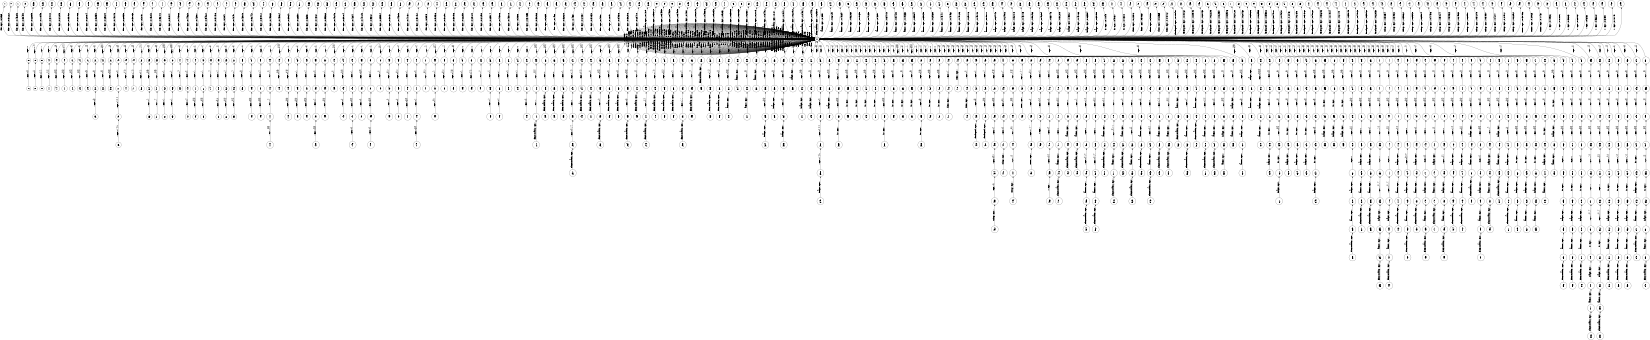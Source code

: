 digraph FST {
rankdir = LR;
size = "8.5,11";
label = "";
center = 1;
orientation = Landscape;
ranksep = "0.4";
nodesep = "0.25";
0 [label = "0", shape = circle, style = bold, fontsize = 14]
	0 -> 0 [label = "the:、/-0.56087", fontsize = 14];
	0 -> 0 [label = "the:た/-0.31363", fontsize = 14];
	0 -> 0 [label = "the:（/-0.22286", fontsize = 14];
	0 -> 0 [label = "the:その/-0.31193", fontsize = 14];
	0 -> 0 [label = "the:の/-0.46103", fontsize = 14];
	0 -> 0 [label = "the:は/-0.3999", fontsize = 14];
	0 -> 1 [label = "the:<eps>/-0.3569", fontsize = 14];
	0 -> 4 [label = "the:<eps>/-0.31222", fontsize = 14];
	0 -> 7 [label = "the:<eps>/-0.43285", fontsize = 14];
	0 -> 10 [label = "the:<eps>/-0.38489", fontsize = 14];
	0 -> 0 [label = "the:この/-0.36216", fontsize = 14];
	0 -> 0 [label = "the:前記/-0.39973", fontsize = 14];
	0 -> 0 [label = "the:する/-0.24789", fontsize = 14];
	0 -> 0 [label = "the:ア/-0.21137", fontsize = 14];
	0 -> 0 [label = "the:本/-0.2343", fontsize = 14];
	0 -> 0 [label = "the:各/-0.23004", fontsize = 14];
	0 -> 0 [label = "the:尚/-0.22102", fontsize = 14];
	0 -> 939 [label = "the:<eps>/-0.22885", fontsize = 14];
	0 -> 929 [label = "the:<eps>/-0.17545", fontsize = 14];
	0 -> 919 [label = "the:<eps>/-0.34013", fontsize = 14];
	0 -> 909 [label = "the:<eps>/-0.27205", fontsize = 14];
	0 -> 897 [label = "the:<eps>/-0.33152", fontsize = 14];
	0 -> 885 [label = "the:<eps>/-0.27166", fontsize = 14];
	0 -> 875 [label = "the:<eps>/-0.20084", fontsize = 14];
	0 -> 865 [label = "the:<eps>/-0.32539", fontsize = 14];
	0 -> 855 [label = "the:<eps>/-0.25619", fontsize = 14];
	0 -> 810 [label = "the:<eps>/-0.46046", fontsize = 14];
	0 -> 803 [label = "the:<eps>/-0.28539", fontsize = 14];
	0 -> 795 [label = "the:<eps>/-0.38763", fontsize = 14];
	0 -> 786 [label = "the:<eps>/-0.3791", fontsize = 14];
	0 -> 779 [label = "the:<eps>/-0.15203", fontsize = 14];
	0 -> 771 [label = "the:<eps>/-0.56473", fontsize = 14];
	0 -> 763 [label = "the:<eps>/-0.51947", fontsize = 14];
	0 -> 754 [label = "the:<eps>/-0.41366", fontsize = 14];
	0 -> 746 [label = "the:<eps>/-0.44523", fontsize = 14];
	0 -> 737 [label = "the:<eps>/-0.42907", fontsize = 14];
	0 -> 729 [label = "the:<eps>/-0.54322", fontsize = 14];
	0 -> 720 [label = "the:<eps>/-0.37736", fontsize = 14];
	0 -> 712 [label = "the:<eps>/-0.3841", fontsize = 14];
	0 -> 702 [label = "the:<eps>/-0.46491", fontsize = 14];
	0 -> 692 [label = "the:<eps>/-0.43919", fontsize = 14];
	0 -> 684 [label = "the:<eps>/-0.52442", fontsize = 14];
	0 -> 676 [label = "the:<eps>/-0.57972", fontsize = 14];
	0 -> 667 [label = "the:<eps>/-0.49369", fontsize = 14];
	0 -> 582 [label = "the:<eps>/-0.43864", fontsize = 14];
	0 -> 576 [label = "the:<eps>/-0.39647", fontsize = 14];
	0 -> 571 [label = "the:<eps>/-0.26357", fontsize = 14];
	0 -> 565 [label = "the:<eps>/-0.36581", fontsize = 14];
	0 -> 560 [label = "the:<eps>/-0.13021", fontsize = 14];
	0 -> 554 [label = "the:<eps>/-0.55368", fontsize = 14];
	0 -> 548 [label = "the:<eps>/-0.49246", fontsize = 14];
	0 -> 541 [label = "the:<eps>/-0.39184", fontsize = 14];
	0 -> 535 [label = "the:<eps>/-0.42341", fontsize = 14];
	0 -> 528 [label = "the:<eps>/-0.40725", fontsize = 14];
	0 -> 522 [label = "the:<eps>/-0.53021", fontsize = 14];
	0 -> 515 [label = "the:<eps>/-0.35554", fontsize = 14];
	0 -> 509 [label = "the:<eps>/-0.38731", fontsize = 14];
	0 -> 501 [label = "the:<eps>/-0.44309", fontsize = 14];
	0 -> 493 [label = "the:<eps>/-0.41737", fontsize = 14];
	0 -> 487 [label = "the:<eps>/-0.51132", fontsize = 14];
	0 -> 481 [label = "the:<eps>/-0.5579", fontsize = 14];
	0 -> 474 [label = "the:<eps>/-0.51536", fontsize = 14];
	0 -> 305 [label = "the:<eps>/-0.37257", fontsize = 14];
	0 -> 301 [label = "the:<eps>/-0.30756", fontsize = 14];
	0 -> 298 [label = "the:<eps>/-0.22253", fontsize = 14];
	0 -> 294 [label = "the:<eps>/-0.28128", fontsize = 14];
	0 -> 289 [label = "the:<eps>/-0.27258", fontsize = 14];
	0 -> 285 [label = "the:<eps>/-0.23974", fontsize = 14];
	0 -> 281 [label = "the:<eps>/-0.47386", fontsize = 14];
	0 -> 277 [label = "the:<eps>/-0.43318", fontsize = 14];
	0 -> 272 [label = "the:<eps>/-0.3508", fontsize = 14];
	0 -> 268 [label = "the:<eps>/0.034653", fontsize = 14];
	0 -> 263 [label = "the:<eps>/-0.30266", fontsize = 14];
	0 -> 259 [label = "the:<eps>/-0.3639", fontsize = 14];
	0 -> 255 [label = "the:<eps>/0.1492", fontsize = 14];
	0 -> 250 [label = "the:<eps>/-0.32828", fontsize = 14];
	0 -> 246 [label = "the:<eps>/-0.4587", fontsize = 14];
	0 -> 242 [label = "the:<eps>/-0.27337", fontsize = 14];
	0 -> 236 [label = "the:<eps>/-0.37633", fontsize = 14];
	0 -> 232 [label = "the:<eps>/-0.40971", fontsize = 14];
	0 -> 228 [label = "the:<eps>/0.12151", fontsize = 14];
	0 -> 224 [label = "the:<eps>/-0.54696", fontsize = 14];
	0 -> 219 [label = "the:<eps>/-0.38296", fontsize = 14];
	0 -> 948 [label = "the:<eps>/-0.25418", fontsize = 14];
	0 -> 309 [label = "electrostatic:<eps>/-0.7319", fontsize = 14];
	0 -> 0 [label = "electrostatic:静電/-0.68797", fontsize = 14];
	0 -> 13 [label = "electrostatic:<eps>/-0.36112", fontsize = 14];
	0 -> 16 [label = "electrostatic:<eps>/-0.34353", fontsize = 14];
	0 -> 19 [label = "electrostatic:<eps>/-0.44935", fontsize = 14];
	0 -> 22 [label = "electrostatic:<eps>/-0.34905", fontsize = 14];
	0 -> 0 [label = "electrostatic:写真/0.12055", fontsize = 14];
	0 -> 0 [label = "electrostatic:感光/0.043735", fontsize = 14];
	0 -> 0 [label = "electrostatic:静電気/-0.33106", fontsize = 14];
	0 -> 0 [label = "electrostatic:電界/0.11636", fontsize = 14];
	0 -> 849 [label = "electrostatic:<eps>/0.1581", fontsize = 14];
	0 -> 842 [label = "electrostatic:<eps>/-0.02775", fontsize = 14];
	0 -> 834 [label = "electrostatic:<eps>/-0.45606", fontsize = 14];
	0 -> 826 [label = "electrostatic:<eps>/-0.52033", fontsize = 14];
	0 -> 818 [label = "electrostatic:<eps>/-0.52631", fontsize = 14];
	0 -> 25 [label = "electrostatic:<eps>/-0.23866", fontsize = 14];
	0 -> 28 [label = "electrostatic:<eps>/-0.20663", fontsize = 14];
	0 -> 32 [label = "electrostatic:<eps>/-0.26677", fontsize = 14];
	0 -> 0 [label = "electrostatic:帯電/-0.054081", fontsize = 14];
	0 -> 313 [label = "electrostatic:<eps>/-0.2173", fontsize = 14];
	0 -> 316 [label = "electrostatic:<eps>/0.34482", fontsize = 14];
	0 -> 320 [label = "electrostatic:<eps>/-0.27", fontsize = 14];
	0 -> 588 [label = "electrostatic:<eps>/-0.75417", fontsize = 14];
	0 -> 594 [label = "electrostatic:<eps>/-0.22192", fontsize = 14];
	0 -> 599 [label = "electrostatic:<eps>/0.24824", fontsize = 14];
	0 -> 605 [label = "electrostatic:<eps>/0.04443", fontsize = 14];
	0 -> 609 [label = "electrostatic:<eps>/-0.29308", fontsize = 14];
	0 -> 344 [label = "latent:<eps>/-0.3597", fontsize = 14];
	0 -> 633 [label = "latent:<eps>/-0.62129", fontsize = 14];
	0 -> 35 [label = "latent:<eps>/-0.46647", fontsize = 14];
	0 -> 0 [label = "latent:潜/-0.73025", fontsize = 14];
	0 -> 0 [label = "latent:潜像/-0.3069", fontsize = 14];
	0 -> 323 [label = "latent:<eps>/-0.52268", fontsize = 14];
	0 -> 662 [label = "latent:<eps>/-0.19635", fontsize = 14];
	0 -> 657 [label = "latent:<eps>/-0.41233", fontsize = 14];
	0 -> 652 [label = "latent:<eps>/-0.3357", fontsize = 14];
	0 -> 645 [label = "latent:<eps>/-0.34773", fontsize = 14];
	0 -> 639 [label = "latent:<eps>/-0.54428", fontsize = 14];
	0 -> 328 [label = "latent:<eps>/-0.75333", fontsize = 14];
	0 -> 627 [label = "latent:<eps>/-0.55544", fontsize = 14];
	0 -> 620 [label = "latent:<eps>/-0.35739", fontsize = 14];
	0 -> 614 [label = "latent:<eps>/-0.29328", fontsize = 14];
	0 -> 0 [label = "latent:潜在/-0.2698", fontsize = 14];
	0 -> 38 [label = "latent:<eps>/-0.43411", fontsize = 14];
	0 -> 0 [label = "latent:潛/-0.33662", fontsize = 14];
	0 -> 0 [label = "latent:形成/0.34777", fontsize = 14];
	0 -> 0 [label = "latent:対応/0.35745", fontsize = 14];
	0 -> 332 [label = "latent:<eps>/-0.40492", fontsize = 14];
	0 -> 337 [label = "latent:<eps>/-0.48126", fontsize = 14];
	0 -> 340 [label = "latent:<eps>/-0.25176", fontsize = 14];
	0 -> 348 [label = "latent:<eps>/-0.45719", fontsize = 14];
	0 -> 355 [label = "latent:<eps>/0.019771", fontsize = 14];
	0 -> 0 [label = "image:表示/0.12627", fontsize = 14];
	0 -> 406 [label = "image:<eps>/-0.24142", fontsize = 14];
	0 -> 402 [label = "image:<eps>/-0.24902", fontsize = 14];
	0 -> 397 [label = "image:<eps>/-0.32018", fontsize = 14];
	0 -> 393 [label = "image:<eps>/-0.43705", fontsize = 14];
	0 -> 389 [label = "image:<eps>/-0.56466", fontsize = 14];
	0 -> 385 [label = "image:<eps>/-0.45294", fontsize = 14];
	0 -> 380 [label = "image:<eps>/-0.33746", fontsize = 14];
	0 -> 376 [label = "image:<eps>/-0.51209", fontsize = 14];
	0 -> 372 [label = "image:<eps>/-0.5802", fontsize = 14];
	0 -> 368 [label = "image:<eps>/-0.43166", fontsize = 14];
	0 -> 364 [label = "image:<eps>/0.063384", fontsize = 14];
	0 -> 359 [label = "image:<eps>/-0.39195", fontsize = 14];
	0 -> 0 [label = "image:画素/0.064485", fontsize = 14];
	0 -> 0 [label = "image:ｄｉ/0.13111", fontsize = 14];
	0 -> 0 [label = "image:撮影/-0.14698", fontsize = 14];
	0 -> 0 [label = "image:イメージ/-0.42774", fontsize = 14];
	0 -> 0 [label = "image:映像/-0.41926", fontsize = 14];
	0 -> 0 [label = "image:感光/0.056688", fontsize = 14];
	0 -> 0 [label = "image:像/-0.59841", fontsize = 14];
	0 -> 0 [label = "image:画面/-0.10337", fontsize = 14];
	0 -> 0 [label = "image:撮像/-0.33643", fontsize = 14];
	0 -> 0 [label = "image:画像/-0.7178", fontsize = 14];
	0 -> 0 [label = "image:画/-0.2591", fontsize = 14];
	0 -> 0 [label = "is:に/-0.060866", fontsize = 14];
	0 -> 417 [label = "is:<eps>/-0.11849", fontsize = 14];
	0 -> 414 [label = "is:<eps>/0.49137", fontsize = 14];
	0 -> 410 [label = "is:<eps>/0.70308", fontsize = 14];
	0 -> 0 [label = "is:の/0.052175", fontsize = 14];
	0 -> 0 [label = "is:は/-0.57102", fontsize = 14];
	0 -> 0 [label = "is:も/-0.11893", fontsize = 14];
	0 -> 0 [label = "is:が/-0.59235", fontsize = 14];
	0 -> 0 [label = "is:あ/-0.039107", fontsize = 14];
	0 -> 0 [label = "is:を/-0.5021", fontsize = 14];
	0 -> 0 [label = "is:れ/-0.27942", fontsize = 14];
	0 -> 49 [label = "then:<eps>/-0.22312", fontsize = 14];
	0 -> 0 [label = "then:つぎ/-0.15505", fontsize = 14];
	0 -> 0 [label = "then:ついで/-0.24975", fontsize = 14];
	0 -> 0 [label = "then:へ/0.09894", fontsize = 14];
	0 -> 0 [label = "then:れ/-0.0019735", fontsize = 14];
	0 -> 426 [label = "then:<eps>/0.30667", fontsize = 14];
	0 -> 0 [label = "then:のち/-0.19814", fontsize = 14];
	0 -> 0 [label = "then:それ/-0.024596", fontsize = 14];
	0 -> 0 [label = "then:後/-0.35598", fontsize = 14];
	0 -> 43 [label = "then:<eps>/-0.35838", fontsize = 14];
	0 -> 0 [label = "then:そして/-0.52883", fontsize = 14];
	0 -> 0 [label = "then:次/-0.46683", fontsize = 14];
	0 -> 0 [label = "then:ここ/0.079218", fontsize = 14];
	0 -> 0 [label = "then:にて/0.057826", fontsize = 14];
	0 -> 0 [label = "then:する/-0.077136", fontsize = 14];
	0 -> 0 [label = "then:これ/0.031197", fontsize = 14];
	0 -> 0 [label = "then:続/-0.34511", fontsize = 14];
	0 -> 0 [label = "then:そこ/-0.12392", fontsize = 14];
	0 -> 0 [label = "then:次いで/-0.4764", fontsize = 14];
	0 -> 0 [label = "then:さらに/-0.15538", fontsize = 14];
	0 -> 0 [label = "then:この/-0.0024097", fontsize = 14];
	0 -> 46 [label = "then:<eps>/-0.32565", fontsize = 14];
	0 -> 0 [label = "then:つい/-0.2592", fontsize = 14];
	0 -> 421 [label = "then:<eps>/0.078702", fontsize = 14];
	0 -> 0 [label = "developed:し/0.19093", fontsize = 14];
	0 -> 431 [label = "developed:<eps>/-0.098407", fontsize = 14];
	0 -> 439 [label = "developed:<eps>/-0.15732", fontsize = 14];
	0 -> 445 [label = "developed:<eps>/-0.09945", fontsize = 14];
	0 -> 60 [label = "developed:<eps>/-0.28463", fontsize = 14];
	0 -> 64 [label = "developed:<eps>/-0.22226", fontsize = 14];
	0 -> 68 [label = "developed:<eps>/0.082597", fontsize = 14];
	0 -> 71 [label = "developed:<eps>/0.069546", fontsize = 14];
	0 -> 0 [label = "developed:た/0.18295", fontsize = 14];
	0 -> 52 [label = "developed:<eps>/-0.20128", fontsize = 14];
	0 -> 0 [label = "developed:て/0.35058", fontsize = 14];
	0 -> 0 [label = "developed:展開/-0.3192", fontsize = 14];
	0 -> 75 [label = "developed:<eps>/-0.28463", fontsize = 14];
	0 -> 79 [label = "developed:<eps>/-0.29686", fontsize = 14];
	0 -> 0 [label = "developed:さ/0.073764", fontsize = 14];
	0 -> 83 [label = "developed:<eps>/0.068953", fontsize = 14];
	0 -> 86 [label = "developed:<eps>/0.055902", fontsize = 14];
	0 -> 0 [label = "developed:発生/-0.0085573", fontsize = 14];
	0 -> 90 [label = "developed:<eps>/0.044707", fontsize = 14];
	0 -> 94 [label = "developed:<eps>/0.045731", fontsize = 14];
	0 -> 98 [label = "developed:<eps>/0.20461", fontsize = 14];
	0 -> 0 [label = "developed:現像/-0.40357", fontsize = 14];
	0 -> 56 [label = "developed:<eps>/-0.21351", fontsize = 14];
	0 -> 101 [label = "developed:<eps>/-0.31362", fontsize = 14];
	0 -> 105 [label = "developed:<eps>/-0.40822", fontsize = 14];
	0 -> 109 [label = "developed:<eps>/-0.36286", fontsize = 14];
	0 -> 114 [label = "developed:<eps>/-0.17504", fontsize = 14];
	0 -> 117 [label = "developed:<eps>/-0.21191", fontsize = 14];
	0 -> 0 [label = "developed:開発/-0.44732", fontsize = 14];
	0 -> 121 [label = "developed:<eps>/-0.39015", fontsize = 14];
	0 -> 125 [label = "developed:<eps>/-0.47513", fontsize = 14];
	0 -> 129 [label = "developed:<eps>/-0.39152", fontsize = 14];
	0 -> 0 [label = "developed:発展/-0.15687", fontsize = 14];
	0 -> 134 [label = "developed:<eps>/-0.22833", fontsize = 14];
	0 -> 0 [label = "developed:発現/-0.1007", fontsize = 14];
	0 -> 0 [label = "developed:生じ/0.075367", fontsize = 14];
	0 -> 150 [label = "using:<eps>/-0.30654", fontsize = 14];
	0 -> 145 [label = "using:<eps>/-0.37583", fontsize = 14];
	0 -> 141 [label = "using:<eps>/-0.39682", fontsize = 14];
	0 -> 138 [label = "using:<eps>/-0.25393", fontsize = 14];
	0 -> 0 [label = "using:を/-0.15656", fontsize = 14];
	0 -> 0 [label = "using:よ/-0.16069", fontsize = 14];
	0 -> 0 [label = "using:し/0.064837", fontsize = 14];
	0 -> 0 [label = "using:で/-0.0049838", fontsize = 14];
	0 -> 154 [label = "using:<eps>/-0.29584", fontsize = 14];
	0 -> 159 [label = "using:<eps>/-0.47456", fontsize = 14];
	0 -> 162 [label = "using:<eps>/-0.57644", fontsize = 14];
	0 -> 166 [label = "using:<eps>/-0.60666", fontsize = 14];
	0 -> 170 [label = "using:<eps>/-0.24969", fontsize = 14];
	0 -> 174 [label = "using:<eps>/-0.28557", fontsize = 14];
	0 -> 179 [label = "using:<eps>/-0.37275", fontsize = 14];
	0 -> 182 [label = "using:<eps>/-0.31557", fontsize = 14];
	0 -> 186 [label = "using:<eps>/-0.42771", fontsize = 14];
	0 -> 0 [label = "using:フォト/-0.0080431", fontsize = 14];
	0 -> 452 [label = "using:<eps>/0.21912", fontsize = 14];
	0 -> 456 [label = "using:<eps>/-0.22292", fontsize = 14];
	0 -> 189 [label = "toner:<eps>/-0.037032", fontsize = 14];
	0 -> 0 [label = "toner:回収/0.089502", fontsize = 14];
	0 -> 0 [label = "toner:現像/0.057186", fontsize = 14];
	0 -> 0 [label = "toner:トナー/-0.75564", fontsize = 14];
	0 -> 462 [label = "toner:<eps>/0.20023", fontsize = 14];
	0 -> 467 [label = "toner:<eps>/0.17467", fontsize = 14];
	0 -> 0 [label = "toner:加熱/0.26558", fontsize = 14];
	0 -> 205 [label = ".:<eps>/-0.40936", fontsize = 14];
	0 -> 0 [label = ".:る/-0.36042", fontsize = 14];
	0 -> 201 [label = ".:<eps>/-0.67686", fontsize = 14];
	0 -> 212 [label = ".:<eps>/-0.38263", fontsize = 14];
	0 -> 215 [label = ".:<eps>/-0.60702", fontsize = 14];
	0 -> 198 [label = ".:<eps>/-0.5232", fontsize = 14];
	0 -> 0 [label = ".:。/-0.62093", fontsize = 14];
	0 -> 195 [label = ".:<eps>/-0.56222", fontsize = 14];
	0 -> 192 [label = ".:<eps>/-0.37591", fontsize = 14];
	0 -> 209 [label = ".:<eps>/-0.70148", fontsize = 14];
1 [label = "1", shape = circle, style = solid, fontsize = 14]
2 [label = "2", shape = circle, style = solid, fontsize = 14]
	2 -> 3 [label = "<eps>:は", fontsize = 14];
3 [label = "3", shape = circle, style = solid, fontsize = 14]
	3 -> 0 [label = "<eps>:、", fontsize = 14];
4 [label = "4", shape = circle, style = solid, fontsize = 14]
5 [label = "5", shape = circle, style = solid, fontsize = 14]
	5 -> 6 [label = "<eps>:は", fontsize = 14];
6 [label = "6", shape = circle, style = solid, fontsize = 14]
	6 -> 0 [label = "<eps>:この", fontsize = 14];
7 [label = "7", shape = circle, style = solid, fontsize = 14]
8 [label = "8", shape = circle, style = solid, fontsize = 14]
	8 -> 9 [label = "<eps>:また", fontsize = 14];
9 [label = "9", shape = circle, style = solid, fontsize = 14]
	9 -> 0 [label = "<eps>:、", fontsize = 14];
10 [label = "10", shape = circle, style = solid, fontsize = 14]
11 [label = "11", shape = circle, style = solid, fontsize = 14]
	11 -> 12 [label = "<eps>:なお", fontsize = 14];
12 [label = "12", shape = circle, style = solid, fontsize = 14]
	12 -> 0 [label = "<eps>:、", fontsize = 14];
13 [label = "13", shape = circle, style = solid, fontsize = 14]
14 [label = "14", shape = circle, style = solid, fontsize = 14]
	14 -> 15 [label = "<eps>:静電", fontsize = 14];
15 [label = "15", shape = circle, style = solid, fontsize = 14]
	15 -> 0 [label = "<eps>:潜", fontsize = 14];
16 [label = "16", shape = circle, style = solid, fontsize = 14]
17 [label = "17", shape = circle, style = solid, fontsize = 14]
	17 -> 18 [label = "<eps>:静電", fontsize = 14];
18 [label = "18", shape = circle, style = solid, fontsize = 14]
	18 -> 0 [label = "<eps>:引力", fontsize = 14];
19 [label = "19", shape = circle, style = solid, fontsize = 14]
20 [label = "20", shape = circle, style = solid, fontsize = 14]
	20 -> 21 [label = "<eps>:静電", fontsize = 14];
21 [label = "21", shape = circle, style = solid, fontsize = 14]
	21 -> 0 [label = "<eps>:的", fontsize = 14];
22 [label = "22", shape = circle, style = solid, fontsize = 14]
23 [label = "23", shape = circle, style = solid, fontsize = 14]
	23 -> 24 [label = "<eps>:静電", fontsize = 14];
24 [label = "24", shape = circle, style = solid, fontsize = 14]
	24 -> 0 [label = "<eps>:転", fontsize = 14];
25 [label = "25", shape = circle, style = solid, fontsize = 14]
26 [label = "26", shape = circle, style = solid, fontsize = 14]
	26 -> 27 [label = "<eps>:静", fontsize = 14];
27 [label = "27", shape = circle, style = solid, fontsize = 14]
	27 -> 0 [label = "<eps>:電", fontsize = 14];
28 [label = "28", shape = circle, style = solid, fontsize = 14]
29 [label = "29", shape = circle, style = solid, fontsize = 14]
	29 -> 30 [label = "<eps>:静", fontsize = 14];
30 [label = "30", shape = circle, style = solid, fontsize = 14]
	30 -> 31 [label = "<eps>:電", fontsize = 14];
31 [label = "31", shape = circle, style = solid, fontsize = 14]
	31 -> 0 [label = "<eps>:気", fontsize = 14];
32 [label = "32", shape = circle, style = solid, fontsize = 14]
33 [label = "33", shape = circle, style = solid, fontsize = 14]
	33 -> 34 [label = "<eps>:静", fontsize = 14];
34 [label = "34", shape = circle, style = solid, fontsize = 14]
	34 -> 0 [label = "<eps>:電気", fontsize = 14];
35 [label = "35", shape = circle, style = solid, fontsize = 14]
36 [label = "36", shape = circle, style = solid, fontsize = 14]
	36 -> 37 [label = "<eps>:静電", fontsize = 14];
37 [label = "37", shape = circle, style = solid, fontsize = 14]
	37 -> 0 [label = "<eps>:潜", fontsize = 14];
38 [label = "38", shape = circle, style = solid, fontsize = 14]
39 [label = "39", shape = circle, style = solid, fontsize = 14]
	39 -> 40 [label = "<eps>:ドラム", fontsize = 14];
40 [label = "40", shape = circle, style = solid, fontsize = 14]
	40 -> 41 [label = "<eps>:３２３", fontsize = 14];
41 [label = "41", shape = circle, style = solid, fontsize = 14]
	41 -> 42 [label = "<eps>:の", fontsize = 14];
42 [label = "42", shape = circle, style = solid, fontsize = 14]
	42 -> 0 [label = "<eps>:潜", fontsize = 14];
43 [label = "43", shape = circle, style = solid, fontsize = 14]
44 [label = "44", shape = circle, style = solid, fontsize = 14]
	44 -> 45 [label = "<eps>:その", fontsize = 14];
45 [label = "45", shape = circle, style = solid, fontsize = 14]
	45 -> 0 [label = "<eps>:後", fontsize = 14];
46 [label = "46", shape = circle, style = solid, fontsize = 14]
47 [label = "47", shape = circle, style = solid, fontsize = 14]
	47 -> 48 [label = "<eps>:この", fontsize = 14];
48 [label = "48", shape = circle, style = solid, fontsize = 14]
	48 -> 0 [label = "<eps>:後", fontsize = 14];
49 [label = "49", shape = circle, style = solid, fontsize = 14]
50 [label = "50", shape = circle, style = solid, fontsize = 14]
	50 -> 51 [label = "<eps>:そう", fontsize = 14];
51 [label = "51", shape = circle, style = solid, fontsize = 14]
	51 -> 0 [label = "<eps>:する", fontsize = 14];
52 [label = "52", shape = circle, style = solid, fontsize = 14]
53 [label = "53", shape = circle, style = solid, fontsize = 14]
	53 -> 54 [label = "<eps>:た", fontsize = 14];
54 [label = "54", shape = circle, style = solid, fontsize = 14]
	54 -> 55 [label = "<eps>:現像", fontsize = 14];
55 [label = "55", shape = circle, style = solid, fontsize = 14]
	55 -> 0 [label = "<eps>:剤", fontsize = 14];
56 [label = "56", shape = circle, style = solid, fontsize = 14]
57 [label = "57", shape = circle, style = solid, fontsize = 14]
	57 -> 58 [label = "<eps>:て", fontsize = 14];
58 [label = "58", shape = circle, style = solid, fontsize = 14]
	58 -> 59 [label = "<eps>:現像", fontsize = 14];
59 [label = "59", shape = circle, style = solid, fontsize = 14]
	59 -> 0 [label = "<eps>:剤", fontsize = 14];
60 [label = "60", shape = circle, style = solid, fontsize = 14]
61 [label = "61", shape = circle, style = solid, fontsize = 14]
	61 -> 62 [label = "<eps>:し", fontsize = 14];
62 [label = "62", shape = circle, style = solid, fontsize = 14]
	62 -> 63 [label = "<eps>:た", fontsize = 14];
63 [label = "63", shape = circle, style = solid, fontsize = 14]
	63 -> 0 [label = "<eps>:展開", fontsize = 14];
64 [label = "64", shape = circle, style = solid, fontsize = 14]
65 [label = "65", shape = circle, style = solid, fontsize = 14]
	65 -> 66 [label = "<eps>:し", fontsize = 14];
66 [label = "66", shape = circle, style = solid, fontsize = 14]
	66 -> 67 [label = "<eps>:た", fontsize = 14];
67 [label = "67", shape = circle, style = solid, fontsize = 14]
	67 -> 0 [label = "<eps>:現像", fontsize = 14];
68 [label = "68", shape = circle, style = solid, fontsize = 14]
69 [label = "69", shape = circle, style = solid, fontsize = 14]
	69 -> 70 [label = "<eps>:が", fontsize = 14];
70 [label = "70", shape = circle, style = solid, fontsize = 14]
	70 -> 0 [label = "<eps>:生", fontsize = 14];
71 [label = "71", shape = circle, style = solid, fontsize = 14]
72 [label = "72", shape = circle, style = solid, fontsize = 14]
	72 -> 73 [label = "<eps>:が", fontsize = 14];
73 [label = "73", shape = circle, style = solid, fontsize = 14]
	73 -> 74 [label = "<eps>:生", fontsize = 14];
74 [label = "74", shape = circle, style = solid, fontsize = 14]
	74 -> 0 [label = "<eps>:じ", fontsize = 14];
75 [label = "75", shape = circle, style = solid, fontsize = 14]
76 [label = "76", shape = circle, style = solid, fontsize = 14]
	76 -> 77 [label = "<eps>:展開", fontsize = 14];
77 [label = "77", shape = circle, style = solid, fontsize = 14]
	77 -> 78 [label = "<eps>:し", fontsize = 14];
78 [label = "78", shape = circle, style = solid, fontsize = 14]
	78 -> 0 [label = "<eps>:た", fontsize = 14];
79 [label = "79", shape = circle, style = solid, fontsize = 14]
80 [label = "80", shape = circle, style = solid, fontsize = 14]
	80 -> 81 [label = "<eps>:展開", fontsize = 14];
81 [label = "81", shape = circle, style = solid, fontsize = 14]
	81 -> 82 [label = "<eps>:し", fontsize = 14];
82 [label = "82", shape = circle, style = solid, fontsize = 14]
	82 -> 0 [label = "<eps>:て", fontsize = 14];
83 [label = "83", shape = circle, style = solid, fontsize = 14]
84 [label = "84", shape = circle, style = solid, fontsize = 14]
	84 -> 85 [label = "<eps>:さ", fontsize = 14];
85 [label = "85", shape = circle, style = solid, fontsize = 14]
	85 -> 0 [label = "<eps>:れ", fontsize = 14];
86 [label = "86", shape = circle, style = solid, fontsize = 14]
87 [label = "87", shape = circle, style = solid, fontsize = 14]
	87 -> 88 [label = "<eps>:拡大", fontsize = 14];
88 [label = "88", shape = circle, style = solid, fontsize = 14]
	88 -> 89 [label = "<eps>:さ", fontsize = 14];
89 [label = "89", shape = circle, style = solid, fontsize = 14]
	89 -> 0 [label = "<eps>:れ", fontsize = 14];
90 [label = "90", shape = circle, style = solid, fontsize = 14]
91 [label = "91", shape = circle, style = solid, fontsize = 14]
	91 -> 92 [label = "<eps>:処理", fontsize = 14];
92 [label = "92", shape = circle, style = solid, fontsize = 14]
	92 -> 93 [label = "<eps>:さ", fontsize = 14];
93 [label = "93", shape = circle, style = solid, fontsize = 14]
	93 -> 0 [label = "<eps>:れ", fontsize = 14];
94 [label = "94", shape = circle, style = solid, fontsize = 14]
95 [label = "95", shape = circle, style = solid, fontsize = 14]
	95 -> 96 [label = "<eps>:形成", fontsize = 14];
96 [label = "96", shape = circle, style = solid, fontsize = 14]
	96 -> 97 [label = "<eps>:さ", fontsize = 14];
97 [label = "97", shape = circle, style = solid, fontsize = 14]
	97 -> 0 [label = "<eps>:れ", fontsize = 14];
98 [label = "98", shape = circle, style = solid, fontsize = 14]
99 [label = "99", shape = circle, style = solid, fontsize = 14]
	99 -> 100 [label = "<eps>:進", fontsize = 14];
100 [label = "100", shape = circle, style = solid, fontsize = 14]
	100 -> 0 [label = "<eps>:ん", fontsize = 14];
101 [label = "101", shape = circle, style = solid, fontsize = 14]
102 [label = "102", shape = circle, style = solid, fontsize = 14]
	102 -> 103 [label = "<eps>:現像", fontsize = 14];
103 [label = "103", shape = circle, style = solid, fontsize = 14]
	103 -> 104 [label = "<eps>:し", fontsize = 14];
104 [label = "104", shape = circle, style = solid, fontsize = 14]
	104 -> 0 [label = "<eps>:た", fontsize = 14];
105 [label = "105", shape = circle, style = solid, fontsize = 14]
106 [label = "106", shape = circle, style = solid, fontsize = 14]
	106 -> 107 [label = "<eps>:現像", fontsize = 14];
107 [label = "107", shape = circle, style = solid, fontsize = 14]
	107 -> 108 [label = "<eps>:さ", fontsize = 14];
108 [label = "108", shape = circle, style = solid, fontsize = 14]
	108 -> 0 [label = "<eps>:れ", fontsize = 14];
109 [label = "109", shape = circle, style = solid, fontsize = 14]
110 [label = "110", shape = circle, style = solid, fontsize = 14]
	110 -> 111 [label = "<eps>:現像", fontsize = 14];
111 [label = "111", shape = circle, style = solid, fontsize = 14]
	111 -> 112 [label = "<eps>:さ", fontsize = 14];
112 [label = "112", shape = circle, style = solid, fontsize = 14]
	112 -> 113 [label = "<eps>:れ", fontsize = 14];
113 [label = "113", shape = circle, style = solid, fontsize = 14]
	113 -> 0 [label = "<eps>:た", fontsize = 14];
114 [label = "114", shape = circle, style = solid, fontsize = 14]
115 [label = "115", shape = circle, style = solid, fontsize = 14]
	115 -> 116 [label = "<eps>:現像", fontsize = 14];
116 [label = "116", shape = circle, style = solid, fontsize = 14]
	116 -> 0 [label = "<eps>:処理", fontsize = 14];
117 [label = "117", shape = circle, style = solid, fontsize = 14]
118 [label = "118", shape = circle, style = solid, fontsize = 14]
	118 -> 119 [label = "<eps>:現像", fontsize = 14];
119 [label = "119", shape = circle, style = solid, fontsize = 14]
	119 -> 120 [label = "<eps>:処理", fontsize = 14];
120 [label = "120", shape = circle, style = solid, fontsize = 14]
	120 -> 0 [label = "<eps>:し", fontsize = 14];
121 [label = "121", shape = circle, style = solid, fontsize = 14]
122 [label = "122", shape = circle, style = solid, fontsize = 14]
	122 -> 123 [label = "<eps>:開発", fontsize = 14];
123 [label = "123", shape = circle, style = solid, fontsize = 14]
	123 -> 124 [label = "<eps>:し", fontsize = 14];
124 [label = "124", shape = circle, style = solid, fontsize = 14]
	124 -> 0 [label = "<eps>:た", fontsize = 14];
125 [label = "125", shape = circle, style = solid, fontsize = 14]
126 [label = "126", shape = circle, style = solid, fontsize = 14]
	126 -> 127 [label = "<eps>:開発", fontsize = 14];
127 [label = "127", shape = circle, style = solid, fontsize = 14]
	127 -> 128 [label = "<eps>:さ", fontsize = 14];
128 [label = "128", shape = circle, style = solid, fontsize = 14]
	128 -> 0 [label = "<eps>:れ", fontsize = 14];
129 [label = "129", shape = circle, style = solid, fontsize = 14]
130 [label = "130", shape = circle, style = solid, fontsize = 14]
	130 -> 131 [label = "<eps>:開発", fontsize = 14];
131 [label = "131", shape = circle, style = solid, fontsize = 14]
	131 -> 132 [label = "<eps>:さ", fontsize = 14];
132 [label = "132", shape = circle, style = solid, fontsize = 14]
	132 -> 133 [label = "<eps>:れ", fontsize = 14];
133 [label = "133", shape = circle, style = solid, fontsize = 14]
	133 -> 0 [label = "<eps>:た", fontsize = 14];
134 [label = "134", shape = circle, style = solid, fontsize = 14]
135 [label = "135", shape = circle, style = solid, fontsize = 14]
	135 -> 136 [label = "<eps>:発展", fontsize = 14];
136 [label = "136", shape = circle, style = solid, fontsize = 14]
	136 -> 137 [label = "<eps>:し", fontsize = 14];
137 [label = "137", shape = circle, style = solid, fontsize = 14]
	137 -> 0 [label = "<eps>:た", fontsize = 14];
138 [label = "138", shape = circle, style = solid, fontsize = 14]
139 [label = "139", shape = circle, style = solid, fontsize = 14]
	139 -> 140 [label = "<eps>:を", fontsize = 14];
140 [label = "140", shape = circle, style = solid, fontsize = 14]
	140 -> 0 [label = "<eps>:利用", fontsize = 14];
141 [label = "141", shape = circle, style = solid, fontsize = 14]
142 [label = "142", shape = circle, style = solid, fontsize = 14]
	142 -> 143 [label = "<eps>:を", fontsize = 14];
143 [label = "143", shape = circle, style = solid, fontsize = 14]
	143 -> 144 [label = "<eps>:利用", fontsize = 14];
144 [label = "144", shape = circle, style = solid, fontsize = 14]
	144 -> 0 [label = "<eps>:し", fontsize = 14];
145 [label = "145", shape = circle, style = solid, fontsize = 14]
146 [label = "146", shape = circle, style = solid, fontsize = 14]
	146 -> 147 [label = "<eps>:を", fontsize = 14];
147 [label = "147", shape = circle, style = solid, fontsize = 14]
	147 -> 148 [label = "<eps>:利用", fontsize = 14];
148 [label = "148", shape = circle, style = solid, fontsize = 14]
	148 -> 149 [label = "<eps>:し", fontsize = 14];
149 [label = "149", shape = circle, style = solid, fontsize = 14]
	149 -> 0 [label = "<eps>:た", fontsize = 14];
150 [label = "150", shape = circle, style = solid, fontsize = 14]
151 [label = "151", shape = circle, style = solid, fontsize = 14]
	151 -> 152 [label = "<eps>:を", fontsize = 14];
152 [label = "152", shape = circle, style = solid, fontsize = 14]
	152 -> 153 [label = "<eps>:使用", fontsize = 14];
153 [label = "153", shape = circle, style = solid, fontsize = 14]
	153 -> 0 [label = "<eps>:し", fontsize = 14];
154 [label = "154", shape = circle, style = solid, fontsize = 14]
155 [label = "155", shape = circle, style = solid, fontsize = 14]
	155 -> 156 [label = "<eps>:を", fontsize = 14];
156 [label = "156", shape = circle, style = solid, fontsize = 14]
	156 -> 157 [label = "<eps>:使用", fontsize = 14];
157 [label = "157", shape = circle, style = solid, fontsize = 14]
	157 -> 158 [label = "<eps>:し", fontsize = 14];
158 [label = "158", shape = circle, style = solid, fontsize = 14]
	158 -> 0 [label = "<eps>:た", fontsize = 14];
159 [label = "159", shape = circle, style = solid, fontsize = 14]
160 [label = "160", shape = circle, style = solid, fontsize = 14]
	160 -> 161 [label = "<eps>:を", fontsize = 14];
161 [label = "161", shape = circle, style = solid, fontsize = 14]
	161 -> 0 [label = "<eps>:用い", fontsize = 14];
162 [label = "162", shape = circle, style = solid, fontsize = 14]
163 [label = "163", shape = circle, style = solid, fontsize = 14]
	163 -> 164 [label = "<eps>:を", fontsize = 14];
164 [label = "164", shape = circle, style = solid, fontsize = 14]
	164 -> 165 [label = "<eps>:用い", fontsize = 14];
165 [label = "165", shape = circle, style = solid, fontsize = 14]
	165 -> 0 [label = "<eps>:た", fontsize = 14];
166 [label = "166", shape = circle, style = solid, fontsize = 14]
167 [label = "167", shape = circle, style = solid, fontsize = 14]
	167 -> 168 [label = "<eps>:を", fontsize = 14];
168 [label = "168", shape = circle, style = solid, fontsize = 14]
	168 -> 169 [label = "<eps>:用い", fontsize = 14];
169 [label = "169", shape = circle, style = solid, fontsize = 14]
	169 -> 0 [label = "<eps>:て", fontsize = 14];
170 [label = "170", shape = circle, style = solid, fontsize = 14]
171 [label = "171", shape = circle, style = solid, fontsize = 14]
	171 -> 172 [label = "<eps>:使用", fontsize = 14];
172 [label = "172", shape = circle, style = solid, fontsize = 14]
	172 -> 173 [label = "<eps>:し", fontsize = 14];
173 [label = "173", shape = circle, style = solid, fontsize = 14]
	173 -> 0 [label = "<eps>:た", fontsize = 14];
174 [label = "174", shape = circle, style = solid, fontsize = 14]
175 [label = "175", shape = circle, style = solid, fontsize = 14]
	175 -> 176 [label = "<eps>:使用", fontsize = 14];
176 [label = "176", shape = circle, style = solid, fontsize = 14]
	176 -> 177 [label = "<eps>:さ", fontsize = 14];
177 [label = "177", shape = circle, style = solid, fontsize = 14]
	177 -> 178 [label = "<eps>:れ", fontsize = 14];
178 [label = "178", shape = circle, style = solid, fontsize = 14]
	178 -> 0 [label = "<eps>:て", fontsize = 14];
179 [label = "179", shape = circle, style = solid, fontsize = 14]
180 [label = "180", shape = circle, style = solid, fontsize = 14]
	180 -> 181 [label = "<eps>:用い", fontsize = 14];
181 [label = "181", shape = circle, style = solid, fontsize = 14]
	181 -> 0 [label = "<eps>:た", fontsize = 14];
182 [label = "182", shape = circle, style = solid, fontsize = 14]
183 [label = "183", shape = circle, style = solid, fontsize = 14]
	183 -> 184 [label = "<eps>:用い", fontsize = 14];
184 [label = "184", shape = circle, style = solid, fontsize = 14]
	184 -> 185 [label = "<eps>:た", fontsize = 14];
185 [label = "185", shape = circle, style = solid, fontsize = 14]
	185 -> 0 [label = "<eps>:場合", fontsize = 14];
186 [label = "186", shape = circle, style = solid, fontsize = 14]
187 [label = "187", shape = circle, style = solid, fontsize = 14]
	187 -> 188 [label = "<eps>:用い", fontsize = 14];
188 [label = "188", shape = circle, style = solid, fontsize = 14]
	188 -> 0 [label = "<eps>:て", fontsize = 14];
189 [label = "189", shape = circle, style = solid, fontsize = 14]
190 [label = "190", shape = circle, style = solid, fontsize = 14]
	190 -> 191 [label = "<eps>:可視", fontsize = 14];
191 [label = "191", shape = circle, style = solid, fontsize = 14]
	191 -> 0 [label = "<eps>:像", fontsize = 14];
192 [label = "192", shape = circle, style = solid, fontsize = 14]
193 [label = "193", shape = circle, style = solid, fontsize = 14]
	193 -> 194 [label = "<eps>:た", fontsize = 14];
194 [label = "194", shape = circle, style = solid, fontsize = 14]
	194 -> 0 [label = "<eps>:。", fontsize = 14];
195 [label = "195", shape = circle, style = solid, fontsize = 14]
196 [label = "196", shape = circle, style = solid, fontsize = 14]
	196 -> 197 [label = "<eps>:する", fontsize = 14];
197 [label = "197", shape = circle, style = solid, fontsize = 14]
	197 -> 0 [label = "<eps>:。", fontsize = 14];
198 [label = "198", shape = circle, style = solid, fontsize = 14]
199 [label = "199", shape = circle, style = solid, fontsize = 14]
	199 -> 200 [label = "<eps>:い", fontsize = 14];
200 [label = "200", shape = circle, style = solid, fontsize = 14]
	200 -> 0 [label = "<eps>:。", fontsize = 14];
201 [label = "201", shape = circle, style = solid, fontsize = 14]
202 [label = "202", shape = circle, style = solid, fontsize = 14]
	202 -> 203 [label = "<eps>:い", fontsize = 14];
203 [label = "203", shape = circle, style = solid, fontsize = 14]
	203 -> 204 [label = "<eps>:る", fontsize = 14];
204 [label = "204", shape = circle, style = solid, fontsize = 14]
	204 -> 0 [label = "<eps>:。", fontsize = 14];
205 [label = "205", shape = circle, style = solid, fontsize = 14]
206 [label = "206", shape = circle, style = solid, fontsize = 14]
	206 -> 207 [label = "<eps>:い", fontsize = 14];
207 [label = "207", shape = circle, style = solid, fontsize = 14]
	207 -> 208 [label = "<eps>:く", fontsize = 14];
208 [label = "208", shape = circle, style = solid, fontsize = 14]
	208 -> 0 [label = "<eps>:。", fontsize = 14];
209 [label = "209", shape = circle, style = solid, fontsize = 14]
210 [label = "210", shape = circle, style = solid, fontsize = 14]
	210 -> 211 [label = "<eps>:る", fontsize = 14];
211 [label = "211", shape = circle, style = solid, fontsize = 14]
	211 -> 0 [label = "<eps>:。", fontsize = 14];
212 [label = "212", shape = circle, style = solid, fontsize = 14]
213 [label = "213", shape = circle, style = solid, fontsize = 14]
	213 -> 214 [label = "<eps>:う", fontsize = 14];
214 [label = "214", shape = circle, style = solid, fontsize = 14]
	214 -> 0 [label = "<eps>:。", fontsize = 14];
215 [label = "215", shape = circle, style = solid, fontsize = 14]
216 [label = "216", shape = circle, style = solid, fontsize = 14]
	216 -> 217 [label = "<eps>:あ", fontsize = 14];
217 [label = "217", shape = circle, style = solid, fontsize = 14]
	217 -> 218 [label = "<eps>:る", fontsize = 14];
218 [label = "218", shape = circle, style = solid, fontsize = 14]
	218 -> 0 [label = "<eps>:。", fontsize = 14];
219 [label = "219", shape = circle, style = solid, fontsize = 14]
220 [label = "220", shape = circle, style = solid, fontsize = 14]
	220 -> 221 [label = "electrostatic:<eps>", fontsize = 14];
221 [label = "221", shape = circle, style = solid, fontsize = 14]
	221 -> 222 [label = "<eps>:、", fontsize = 14];
222 [label = "222", shape = circle, style = solid, fontsize = 14]
	222 -> 223 [label = "<eps>:前記", fontsize = 14];
223 [label = "223", shape = circle, style = solid, fontsize = 14]
	223 -> 0 [label = "<eps>:静電", fontsize = 14];
224 [label = "224", shape = circle, style = solid, fontsize = 14]
225 [label = "225", shape = circle, style = solid, fontsize = 14]
	225 -> 226 [label = "electrostatic:<eps>", fontsize = 14];
226 [label = "226", shape = circle, style = solid, fontsize = 14]
	226 -> 227 [label = "<eps>:、", fontsize = 14];
227 [label = "227", shape = circle, style = solid, fontsize = 14]
	227 -> 0 [label = "<eps>:静電", fontsize = 14];
228 [label = "228", shape = circle, style = solid, fontsize = 14]
229 [label = "229", shape = circle, style = solid, fontsize = 14]
	229 -> 230 [label = "electrostatic:<eps>", fontsize = 14];
230 [label = "230", shape = circle, style = solid, fontsize = 14]
	230 -> 231 [label = "<eps>:、", fontsize = 14];
231 [label = "231", shape = circle, style = solid, fontsize = 14]
	231 -> 0 [label = "<eps>:電界", fontsize = 14];
232 [label = "232", shape = circle, style = solid, fontsize = 14]
233 [label = "233", shape = circle, style = solid, fontsize = 14]
	233 -> 234 [label = "electrostatic:<eps>", fontsize = 14];
234 [label = "234", shape = circle, style = solid, fontsize = 14]
	234 -> 235 [label = "<eps>:た", fontsize = 14];
235 [label = "235", shape = circle, style = solid, fontsize = 14]
	235 -> 0 [label = "<eps>:静電", fontsize = 14];
236 [label = "236", shape = circle, style = solid, fontsize = 14]
237 [label = "237", shape = circle, style = solid, fontsize = 14]
	237 -> 238 [label = "electrostatic:<eps>", fontsize = 14];
238 [label = "238", shape = circle, style = solid, fontsize = 14]
	238 -> 239 [label = "<eps>:そして", fontsize = 14];
239 [label = "239", shape = circle, style = solid, fontsize = 14]
	239 -> 240 [label = "<eps>:、", fontsize = 14];
240 [label = "240", shape = circle, style = solid, fontsize = 14]
	240 -> 241 [label = "<eps>:この", fontsize = 14];
241 [label = "241", shape = circle, style = solid, fontsize = 14]
	241 -> 0 [label = "<eps>:静電", fontsize = 14];
242 [label = "242", shape = circle, style = solid, fontsize = 14]
243 [label = "243", shape = circle, style = solid, fontsize = 14]
	243 -> 244 [label = "electrostatic:<eps>", fontsize = 14];
244 [label = "244", shape = circle, style = solid, fontsize = 14]
	244 -> 245 [label = "<eps>:その", fontsize = 14];
245 [label = "245", shape = circle, style = solid, fontsize = 14]
	245 -> 0 [label = "<eps>:静電", fontsize = 14];
246 [label = "246", shape = circle, style = solid, fontsize = 14]
247 [label = "247", shape = circle, style = solid, fontsize = 14]
	247 -> 248 [label = "electrostatic:<eps>", fontsize = 14];
248 [label = "248", shape = circle, style = solid, fontsize = 14]
	248 -> 249 [label = "<eps>:の", fontsize = 14];
249 [label = "249", shape = circle, style = solid, fontsize = 14]
	249 -> 0 [label = "<eps>:静電", fontsize = 14];
250 [label = "250", shape = circle, style = solid, fontsize = 14]
251 [label = "251", shape = circle, style = solid, fontsize = 14]
	251 -> 252 [label = "electrostatic:<eps>", fontsize = 14];
252 [label = "252", shape = circle, style = solid, fontsize = 14]
	252 -> 253 [label = "<eps>:の", fontsize = 14];
253 [label = "253", shape = circle, style = solid, fontsize = 14]
	253 -> 254 [label = "<eps>:静電", fontsize = 14];
254 [label = "254", shape = circle, style = solid, fontsize = 14]
	254 -> 0 [label = "<eps>:潜", fontsize = 14];
255 [label = "255", shape = circle, style = solid, fontsize = 14]
256 [label = "256", shape = circle, style = solid, fontsize = 14]
	256 -> 257 [label = "electrostatic:<eps>", fontsize = 14];
257 [label = "257", shape = circle, style = solid, fontsize = 14]
	257 -> 258 [label = "<eps>:の", fontsize = 14];
258 [label = "258", shape = circle, style = solid, fontsize = 14]
	258 -> 0 [label = "<eps>:電界", fontsize = 14];
259 [label = "259", shape = circle, style = solid, fontsize = 14]
260 [label = "260", shape = circle, style = solid, fontsize = 14]
	260 -> 261 [label = "electrostatic:<eps>", fontsize = 14];
261 [label = "261", shape = circle, style = solid, fontsize = 14]
	261 -> 262 [label = "<eps>:は", fontsize = 14];
262 [label = "262", shape = circle, style = solid, fontsize = 14]
	262 -> 0 [label = "<eps>:静電", fontsize = 14];
263 [label = "263", shape = circle, style = solid, fontsize = 14]
264 [label = "264", shape = circle, style = solid, fontsize = 14]
	264 -> 265 [label = "electrostatic:<eps>", fontsize = 14];
265 [label = "265", shape = circle, style = solid, fontsize = 14]
	265 -> 266 [label = "<eps>:は", fontsize = 14];
266 [label = "266", shape = circle, style = solid, fontsize = 14]
	266 -> 267 [label = "<eps>:静電", fontsize = 14];
267 [label = "267", shape = circle, style = solid, fontsize = 14]
	267 -> 0 [label = "<eps>:型", fontsize = 14];
268 [label = "268", shape = circle, style = solid, fontsize = 14]
269 [label = "269", shape = circle, style = solid, fontsize = 14]
	269 -> 270 [label = "electrostatic:<eps>", fontsize = 14];
270 [label = "270", shape = circle, style = solid, fontsize = 14]
	270 -> 271 [label = "<eps>:は", fontsize = 14];
271 [label = "271", shape = circle, style = solid, fontsize = 14]
	271 -> 0 [label = "<eps>:帯電", fontsize = 14];
272 [label = "272", shape = circle, style = solid, fontsize = 14]
273 [label = "273", shape = circle, style = solid, fontsize = 14]
	273 -> 274 [label = "electrostatic:<eps>", fontsize = 14];
274 [label = "274", shape = circle, style = solid, fontsize = 14]
	274 -> 275 [label = "<eps>:また", fontsize = 14];
275 [label = "275", shape = circle, style = solid, fontsize = 14]
	275 -> 276 [label = "<eps>:、", fontsize = 14];
276 [label = "276", shape = circle, style = solid, fontsize = 14]
	276 -> 0 [label = "<eps>:静電", fontsize = 14];
277 [label = "277", shape = circle, style = solid, fontsize = 14]
278 [label = "278", shape = circle, style = solid, fontsize = 14]
	278 -> 279 [label = "electrostatic:<eps>", fontsize = 14];
279 [label = "279", shape = circle, style = solid, fontsize = 14]
	279 -> 280 [label = "<eps>:この", fontsize = 14];
280 [label = "280", shape = circle, style = solid, fontsize = 14]
	280 -> 0 [label = "<eps>:静電", fontsize = 14];
281 [label = "281", shape = circle, style = solid, fontsize = 14]
282 [label = "282", shape = circle, style = solid, fontsize = 14]
	282 -> 283 [label = "electrostatic:<eps>", fontsize = 14];
283 [label = "283", shape = circle, style = solid, fontsize = 14]
	283 -> 284 [label = "<eps>:前記", fontsize = 14];
284 [label = "284", shape = circle, style = solid, fontsize = 14]
	284 -> 0 [label = "<eps>:静電", fontsize = 14];
285 [label = "285", shape = circle, style = solid, fontsize = 14]
286 [label = "286", shape = circle, style = solid, fontsize = 14]
	286 -> 287 [label = "electrostatic:<eps>", fontsize = 14];
287 [label = "287", shape = circle, style = solid, fontsize = 14]
	287 -> 288 [label = "<eps>:り", fontsize = 14];
288 [label = "288", shape = circle, style = solid, fontsize = 14]
	288 -> 0 [label = "<eps>:静電", fontsize = 14];
289 [label = "289", shape = circle, style = solid, fontsize = 14]
290 [label = "290", shape = circle, style = solid, fontsize = 14]
	290 -> 291 [label = "electrostatic:<eps>", fontsize = 14];
291 [label = "291", shape = circle, style = solid, fontsize = 14]
	291 -> 292 [label = "<eps>:ここ", fontsize = 14];
292 [label = "292", shape = circle, style = solid, fontsize = 14]
	292 -> 293 [label = "<eps>:で", fontsize = 14];
293 [label = "293", shape = circle, style = solid, fontsize = 14]
	293 -> 0 [label = "<eps>:静電", fontsize = 14];
294 [label = "294", shape = circle, style = solid, fontsize = 14]
295 [label = "295", shape = circle, style = solid, fontsize = 14]
	295 -> 296 [label = "electrostatic:<eps>", fontsize = 14];
296 [label = "296", shape = circle, style = solid, fontsize = 14]
	296 -> 297 [label = "<eps>:が", fontsize = 14];
297 [label = "297", shape = circle, style = solid, fontsize = 14]
	297 -> 0 [label = "<eps>:静電", fontsize = 14];
298 [label = "298", shape = circle, style = solid, fontsize = 14]
299 [label = "299", shape = circle, style = solid, fontsize = 14]
	299 -> 300 [label = "electrostatic:<eps>", fontsize = 14];
300 [label = "300", shape = circle, style = solid, fontsize = 14]
	300 -> 0 [label = "<eps>:静電", fontsize = 14];
301 [label = "301", shape = circle, style = solid, fontsize = 14]
302 [label = "302", shape = circle, style = solid, fontsize = 14]
	302 -> 303 [label = "electrostatic:<eps>", fontsize = 14];
303 [label = "303", shape = circle, style = solid, fontsize = 14]
	303 -> 304 [label = "<eps>:上記", fontsize = 14];
304 [label = "304", shape = circle, style = solid, fontsize = 14]
	304 -> 0 [label = "<eps>:静電", fontsize = 14];
305 [label = "305", shape = circle, style = solid, fontsize = 14]
306 [label = "306", shape = circle, style = solid, fontsize = 14]
	306 -> 307 [label = "electrostatic:<eps>", fontsize = 14];
307 [label = "307", shape = circle, style = solid, fontsize = 14]
	307 -> 308 [label = "<eps>:該", fontsize = 14];
308 [label = "308", shape = circle, style = solid, fontsize = 14]
	308 -> 0 [label = "<eps>:静電", fontsize = 14];
309 [label = "309", shape = circle, style = solid, fontsize = 14]
310 [label = "310", shape = circle, style = solid, fontsize = 14]
	310 -> 311 [label = "latent:<eps>", fontsize = 14];
311 [label = "311", shape = circle, style = solid, fontsize = 14]
	311 -> 312 [label = "<eps>:静電", fontsize = 14];
312 [label = "312", shape = circle, style = solid, fontsize = 14]
	312 -> 0 [label = "<eps>:潜", fontsize = 14];
313 [label = "313", shape = circle, style = solid, fontsize = 14]
314 [label = "314", shape = circle, style = solid, fontsize = 14]
	314 -> 315 [label = "latent:<eps>", fontsize = 14];
315 [label = "315", shape = circle, style = solid, fontsize = 14]
	315 -> 0 [label = "<eps>:潜", fontsize = 14];
316 [label = "316", shape = circle, style = solid, fontsize = 14]
317 [label = "317", shape = circle, style = solid, fontsize = 14]
	317 -> 318 [label = "latent:<eps>", fontsize = 14];
318 [label = "318", shape = circle, style = solid, fontsize = 14]
	318 -> 319 [label = "<eps>:静", fontsize = 14];
319 [label = "319", shape = circle, style = solid, fontsize = 14]
	319 -> 0 [label = "<eps>:電荷", fontsize = 14];
320 [label = "320", shape = circle, style = solid, fontsize = 14]
321 [label = "321", shape = circle, style = solid, fontsize = 14]
	321 -> 322 [label = "latent:<eps>", fontsize = 14];
322 [label = "322", shape = circle, style = solid, fontsize = 14]
	322 -> 0 [label = "<eps>:静電荷", fontsize = 14];
323 [label = "323", shape = circle, style = solid, fontsize = 14]
324 [label = "324", shape = circle, style = solid, fontsize = 14]
	324 -> 325 [label = "image:<eps>", fontsize = 14];
325 [label = "325", shape = circle, style = solid, fontsize = 14]
	325 -> 326 [label = "<eps>:静電", fontsize = 14];
326 [label = "326", shape = circle, style = solid, fontsize = 14]
	326 -> 327 [label = "<eps>:潜", fontsize = 14];
327 [label = "327", shape = circle, style = solid, fontsize = 14]
	327 -> 0 [label = "<eps>:像", fontsize = 14];
328 [label = "328", shape = circle, style = solid, fontsize = 14]
329 [label = "329", shape = circle, style = solid, fontsize = 14]
	329 -> 330 [label = "image:<eps>", fontsize = 14];
330 [label = "330", shape = circle, style = solid, fontsize = 14]
	330 -> 331 [label = "<eps>:潜", fontsize = 14];
331 [label = "331", shape = circle, style = solid, fontsize = 14]
	331 -> 0 [label = "<eps>:像", fontsize = 14];
332 [label = "332", shape = circle, style = solid, fontsize = 14]
333 [label = "333", shape = circle, style = solid, fontsize = 14]
	333 -> 334 [label = "image:<eps>", fontsize = 14];
334 [label = "334", shape = circle, style = solid, fontsize = 14]
	334 -> 335 [label = "<eps>:潜", fontsize = 14];
335 [label = "335", shape = circle, style = solid, fontsize = 14]
	335 -> 336 [label = "<eps>:像", fontsize = 14];
336 [label = "336", shape = circle, style = solid, fontsize = 14]
	336 -> 0 [label = "<eps>:形成", fontsize = 14];
337 [label = "337", shape = circle, style = solid, fontsize = 14]
338 [label = "338", shape = circle, style = solid, fontsize = 14]
	338 -> 339 [label = "image:<eps>", fontsize = 14];
339 [label = "339", shape = circle, style = solid, fontsize = 14]
	339 -> 0 [label = "<eps>:潜像", fontsize = 14];
340 [label = "340", shape = circle, style = solid, fontsize = 14]
341 [label = "341", shape = circle, style = solid, fontsize = 14]
	341 -> 342 [label = "image:<eps>", fontsize = 14];
342 [label = "342", shape = circle, style = solid, fontsize = 14]
	342 -> 343 [label = "<eps>:潜像", fontsize = 14];
343 [label = "343", shape = circle, style = solid, fontsize = 14]
	343 -> 0 [label = "<eps>:１０９", fontsize = 14];
344 [label = "344", shape = circle, style = solid, fontsize = 14]
345 [label = "345", shape = circle, style = solid, fontsize = 14]
	345 -> 346 [label = "image:<eps>", fontsize = 14];
346 [label = "346", shape = circle, style = solid, fontsize = 14]
	346 -> 347 [label = "<eps>:潛", fontsize = 14];
347 [label = "347", shape = circle, style = solid, fontsize = 14]
	347 -> 0 [label = "<eps>:像", fontsize = 14];
348 [label = "348", shape = circle, style = solid, fontsize = 14]
349 [label = "349", shape = circle, style = solid, fontsize = 14]
	349 -> 350 [label = "image:<eps>", fontsize = 14];
350 [label = "350", shape = circle, style = solid, fontsize = 14]
	350 -> 351 [label = "<eps>:ドラム", fontsize = 14];
351 [label = "351", shape = circle, style = solid, fontsize = 14]
	351 -> 352 [label = "<eps>:３２３", fontsize = 14];
352 [label = "352", shape = circle, style = solid, fontsize = 14]
	352 -> 353 [label = "<eps>:の", fontsize = 14];
353 [label = "353", shape = circle, style = solid, fontsize = 14]
	353 -> 354 [label = "<eps>:潜", fontsize = 14];
354 [label = "354", shape = circle, style = solid, fontsize = 14]
	354 -> 0 [label = "<eps>:像", fontsize = 14];
355 [label = "355", shape = circle, style = solid, fontsize = 14]
356 [label = "356", shape = circle, style = solid, fontsize = 14]
	356 -> 357 [label = "image:<eps>", fontsize = 14];
357 [label = "357", shape = circle, style = solid, fontsize = 14]
	357 -> 358 [label = "<eps>:電荷", fontsize = 14];
358 [label = "358", shape = circle, style = solid, fontsize = 14]
	358 -> 0 [label = "<eps>:像", fontsize = 14];
359 [label = "359", shape = circle, style = solid, fontsize = 14]
360 [label = "360", shape = circle, style = solid, fontsize = 14]
	360 -> 361 [label = "is:<eps>", fontsize = 14];
361 [label = "361", shape = circle, style = solid, fontsize = 14]
	361 -> 362 [label = "<eps>:画像", fontsize = 14];
362 [label = "362", shape = circle, style = solid, fontsize = 14]
	362 -> 363 [label = "<eps>:データ", fontsize = 14];
363 [label = "363", shape = circle, style = solid, fontsize = 14]
	363 -> 0 [label = "<eps>:が", fontsize = 14];
364 [label = "364", shape = circle, style = solid, fontsize = 14]
365 [label = "365", shape = circle, style = solid, fontsize = 14]
	365 -> 366 [label = "is:<eps>", fontsize = 14];
366 [label = "366", shape = circle, style = solid, fontsize = 14]
	366 -> 367 [label = "<eps>:画像", fontsize = 14];
367 [label = "367", shape = circle, style = solid, fontsize = 14]
	367 -> 0 [label = "<eps>:の", fontsize = 14];
368 [label = "368", shape = circle, style = solid, fontsize = 14]
369 [label = "369", shape = circle, style = solid, fontsize = 14]
	369 -> 370 [label = "is:<eps>", fontsize = 14];
370 [label = "370", shape = circle, style = solid, fontsize = 14]
	370 -> 371 [label = "<eps>:画像", fontsize = 14];
371 [label = "371", shape = circle, style = solid, fontsize = 14]
	371 -> 0 [label = "<eps>:は", fontsize = 14];
372 [label = "372", shape = circle, style = solid, fontsize = 14]
373 [label = "373", shape = circle, style = solid, fontsize = 14]
	373 -> 374 [label = "is:<eps>", fontsize = 14];
374 [label = "374", shape = circle, style = solid, fontsize = 14]
	374 -> 375 [label = "<eps>:画像", fontsize = 14];
375 [label = "375", shape = circle, style = solid, fontsize = 14]
	375 -> 0 [label = "<eps>:が", fontsize = 14];
376 [label = "376", shape = circle, style = solid, fontsize = 14]
377 [label = "377", shape = circle, style = solid, fontsize = 14]
	377 -> 378 [label = "is:<eps>", fontsize = 14];
378 [label = "378", shape = circle, style = solid, fontsize = 14]
	378 -> 379 [label = "<eps>:画像", fontsize = 14];
379 [label = "379", shape = circle, style = solid, fontsize = 14]
	379 -> 0 [label = "<eps>:を", fontsize = 14];
380 [label = "380", shape = circle, style = solid, fontsize = 14]
381 [label = "381", shape = circle, style = solid, fontsize = 14]
	381 -> 382 [label = "is:<eps>", fontsize = 14];
382 [label = "382", shape = circle, style = solid, fontsize = 14]
	382 -> 383 [label = "<eps>:画像", fontsize = 14];
383 [label = "383", shape = circle, style = solid, fontsize = 14]
	383 -> 384 [label = "<eps>:信号", fontsize = 14];
384 [label = "384", shape = circle, style = solid, fontsize = 14]
	384 -> 0 [label = "<eps>:が", fontsize = 14];
385 [label = "385", shape = circle, style = solid, fontsize = 14]
386 [label = "386", shape = circle, style = solid, fontsize = 14]
	386 -> 387 [label = "is:<eps>", fontsize = 14];
387 [label = "387", shape = circle, style = solid, fontsize = 14]
	387 -> 388 [label = "<eps>:像", fontsize = 14];
388 [label = "388", shape = circle, style = solid, fontsize = 14]
	388 -> 0 [label = "<eps>:は", fontsize = 14];
389 [label = "389", shape = circle, style = solid, fontsize = 14]
390 [label = "390", shape = circle, style = solid, fontsize = 14]
	390 -> 391 [label = "is:<eps>", fontsize = 14];
391 [label = "391", shape = circle, style = solid, fontsize = 14]
	391 -> 392 [label = "<eps>:像", fontsize = 14];
392 [label = "392", shape = circle, style = solid, fontsize = 14]
	392 -> 0 [label = "<eps>:が", fontsize = 14];
393 [label = "393", shape = circle, style = solid, fontsize = 14]
394 [label = "394", shape = circle, style = solid, fontsize = 14]
	394 -> 395 [label = "is:<eps>", fontsize = 14];
395 [label = "395", shape = circle, style = solid, fontsize = 14]
	395 -> 396 [label = "<eps>:像", fontsize = 14];
396 [label = "396", shape = circle, style = solid, fontsize = 14]
	396 -> 0 [label = "<eps>:を", fontsize = 14];
397 [label = "397", shape = circle, style = solid, fontsize = 14]
398 [label = "398", shape = circle, style = solid, fontsize = 14]
	398 -> 399 [label = "is:<eps>", fontsize = 14];
399 [label = "399", shape = circle, style = solid, fontsize = 14]
	399 -> 400 [label = "<eps>:像", fontsize = 14];
400 [label = "400", shape = circle, style = solid, fontsize = 14]
	400 -> 401 [label = "<eps>:画像", fontsize = 14];
401 [label = "401", shape = circle, style = solid, fontsize = 14]
	401 -> 0 [label = "<eps>:を", fontsize = 14];
402 [label = "402", shape = circle, style = solid, fontsize = 14]
403 [label = "403", shape = circle, style = solid, fontsize = 14]
	403 -> 404 [label = "is:<eps>", fontsize = 14];
404 [label = "404", shape = circle, style = solid, fontsize = 14]
	404 -> 405 [label = "<eps>:映像", fontsize = 14];
405 [label = "405", shape = circle, style = solid, fontsize = 14]
	405 -> 0 [label = "<eps>:が", fontsize = 14];
406 [label = "406", shape = circle, style = solid, fontsize = 14]
407 [label = "407", shape = circle, style = solid, fontsize = 14]
	407 -> 408 [label = "is:<eps>", fontsize = 14];
408 [label = "408", shape = circle, style = solid, fontsize = 14]
	408 -> 409 [label = "<eps>:映像", fontsize = 14];
409 [label = "409", shape = circle, style = solid, fontsize = 14]
	409 -> 0 [label = "<eps>:を", fontsize = 14];
410 [label = "410", shape = circle, style = solid, fontsize = 14]
411 [label = "411", shape = circle, style = solid, fontsize = 14]
	411 -> 412 [label = "then:<eps>", fontsize = 14];
412 [label = "412", shape = circle, style = solid, fontsize = 14]
	412 -> 413 [label = "<eps>:に", fontsize = 14];
413 [label = "413", shape = circle, style = solid, fontsize = 14]
	413 -> 0 [label = "<eps>:、", fontsize = 14];
414 [label = "414", shape = circle, style = solid, fontsize = 14]
415 [label = "415", shape = circle, style = solid, fontsize = 14]
	415 -> 416 [label = "then:<eps>", fontsize = 14];
416 [label = "416", shape = circle, style = solid, fontsize = 14]
	416 -> 0 [label = "<eps>:を", fontsize = 14];
417 [label = "417", shape = circle, style = solid, fontsize = 14]
418 [label = "418", shape = circle, style = solid, fontsize = 14]
	418 -> 419 [label = "then:<eps>", fontsize = 14];
419 [label = "419", shape = circle, style = solid, fontsize = 14]
	419 -> 420 [label = "<eps>:を", fontsize = 14];
420 [label = "420", shape = circle, style = solid, fontsize = 14]
	420 -> 0 [label = "<eps>:次", fontsize = 14];
421 [label = "421", shape = circle, style = solid, fontsize = 14]
422 [label = "422", shape = circle, style = solid, fontsize = 14]
	422 -> 423 [label = "developed:<eps>", fontsize = 14];
423 [label = "423", shape = circle, style = solid, fontsize = 14]
	423 -> 424 [label = "<eps>:後", fontsize = 14];
424 [label = "424", shape = circle, style = solid, fontsize = 14]
	424 -> 425 [label = "<eps>:に", fontsize = 14];
425 [label = "425", shape = circle, style = solid, fontsize = 14]
	425 -> 0 [label = "<eps>:現像", fontsize = 14];
426 [label = "426", shape = circle, style = solid, fontsize = 14]
427 [label = "427", shape = circle, style = solid, fontsize = 14]
	427 -> 428 [label = "developed:<eps>", fontsize = 14];
428 [label = "428", shape = circle, style = solid, fontsize = 14]
	428 -> 429 [label = "<eps>:現像", fontsize = 14];
429 [label = "429", shape = circle, style = solid, fontsize = 14]
	429 -> 430 [label = "<eps>:さ", fontsize = 14];
430 [label = "430", shape = circle, style = solid, fontsize = 14]
	430 -> 0 [label = "<eps>:れ", fontsize = 14];
431 [label = "431", shape = circle, style = solid, fontsize = 14]
432 [label = "432", shape = circle, style = solid, fontsize = 14]
	432 -> 433 [label = "using:<eps>", fontsize = 14];
433 [label = "433", shape = circle, style = solid, fontsize = 14]
	433 -> 434 [label = "<eps>:を", fontsize = 14];
434 [label = "434", shape = circle, style = solid, fontsize = 14]
	434 -> 435 [label = "<eps>:用い", fontsize = 14];
435 [label = "435", shape = circle, style = solid, fontsize = 14]
	435 -> 436 [label = "<eps>:て", fontsize = 14];
436 [label = "436", shape = circle, style = solid, fontsize = 14]
	436 -> 437 [label = "<eps>:現像", fontsize = 14];
437 [label = "437", shape = circle, style = solid, fontsize = 14]
	437 -> 438 [label = "<eps>:処理", fontsize = 14];
438 [label = "438", shape = circle, style = solid, fontsize = 14]
	438 -> 0 [label = "<eps>:し", fontsize = 14];
439 [label = "439", shape = circle, style = solid, fontsize = 14]
440 [label = "440", shape = circle, style = solid, fontsize = 14]
	440 -> 441 [label = "using:<eps>", fontsize = 14];
441 [label = "441", shape = circle, style = solid, fontsize = 14]
	441 -> 442 [label = "<eps>:を", fontsize = 14];
442 [label = "442", shape = circle, style = solid, fontsize = 14]
	442 -> 443 [label = "<eps>:用い", fontsize = 14];
443 [label = "443", shape = circle, style = solid, fontsize = 14]
	443 -> 444 [label = "<eps>:て", fontsize = 14];
444 [label = "444", shape = circle, style = solid, fontsize = 14]
	444 -> 0 [label = "<eps>:開発", fontsize = 14];
445 [label = "445", shape = circle, style = solid, fontsize = 14]
446 [label = "446", shape = circle, style = solid, fontsize = 14]
	446 -> 447 [label = "using:<eps>", fontsize = 14];
447 [label = "447", shape = circle, style = solid, fontsize = 14]
	447 -> 448 [label = "<eps>:を", fontsize = 14];
448 [label = "448", shape = circle, style = solid, fontsize = 14]
	448 -> 449 [label = "<eps>:用い", fontsize = 14];
449 [label = "449", shape = circle, style = solid, fontsize = 14]
	449 -> 450 [label = "<eps>:現像", fontsize = 14];
450 [label = "450", shape = circle, style = solid, fontsize = 14]
	450 -> 451 [label = "<eps>:処理", fontsize = 14];
451 [label = "451", shape = circle, style = solid, fontsize = 14]
	451 -> 0 [label = "<eps>:し", fontsize = 14];
452 [label = "452", shape = circle, style = solid, fontsize = 14]
453 [label = "453", shape = circle, style = solid, fontsize = 14]
	453 -> 454 [label = "toner:<eps>", fontsize = 14];
454 [label = "454", shape = circle, style = solid, fontsize = 14]
	454 -> 455 [label = "<eps>:トナー", fontsize = 14];
455 [label = "455", shape = circle, style = solid, fontsize = 14]
	455 -> 0 [label = "<eps>:で", fontsize = 14];
456 [label = "456", shape = circle, style = solid, fontsize = 14]
457 [label = "457", shape = circle, style = solid, fontsize = 14]
	457 -> 458 [label = "toner:<eps>", fontsize = 14];
458 [label = "458", shape = circle, style = solid, fontsize = 14]
	458 -> 459 [label = "<eps>:トナー", fontsize = 14];
459 [label = "459", shape = circle, style = solid, fontsize = 14]
	459 -> 460 [label = "<eps>:を", fontsize = 14];
460 [label = "460", shape = circle, style = solid, fontsize = 14]
	460 -> 461 [label = "<eps>:用い", fontsize = 14];
461 [label = "461", shape = circle, style = solid, fontsize = 14]
	461 -> 0 [label = "<eps>:て", fontsize = 14];
462 [label = "462", shape = circle, style = solid, fontsize = 14]
463 [label = "463", shape = circle, style = solid, fontsize = 14]
	463 -> 464 [label = ".:<eps>", fontsize = 14];
464 [label = "464", shape = circle, style = solid, fontsize = 14]
	464 -> 465 [label = "<eps>:られ", fontsize = 14];
465 [label = "465", shape = circle, style = solid, fontsize = 14]
	465 -> 466 [label = "<eps>:る", fontsize = 14];
466 [label = "466", shape = circle, style = solid, fontsize = 14]
	466 -> 0 [label = "<eps>:。", fontsize = 14];
467 [label = "467", shape = circle, style = solid, fontsize = 14]
468 [label = "468", shape = circle, style = solid, fontsize = 14]
	468 -> 469 [label = ".:<eps>", fontsize = 14];
469 [label = "469", shape = circle, style = solid, fontsize = 14]
	469 -> 470 [label = "<eps>:もの", fontsize = 14];
470 [label = "470", shape = circle, style = solid, fontsize = 14]
	470 -> 471 [label = "<eps>:で", fontsize = 14];
471 [label = "471", shape = circle, style = solid, fontsize = 14]
	471 -> 472 [label = "<eps>:あ", fontsize = 14];
472 [label = "472", shape = circle, style = solid, fontsize = 14]
	472 -> 473 [label = "<eps>:る", fontsize = 14];
473 [label = "473", shape = circle, style = solid, fontsize = 14]
	473 -> 0 [label = "<eps>:。", fontsize = 14];
474 [label = "474", shape = circle, style = solid, fontsize = 14]
475 [label = "475", shape = circle, style = solid, fontsize = 14]
	475 -> 476 [label = "electrostatic:<eps>", fontsize = 14];
476 [label = "476", shape = circle, style = solid, fontsize = 14]
	476 -> 477 [label = "latent:<eps>", fontsize = 14];
477 [label = "477", shape = circle, style = solid, fontsize = 14]
	477 -> 478 [label = "<eps>:、", fontsize = 14];
478 [label = "478", shape = circle, style = solid, fontsize = 14]
	478 -> 479 [label = "<eps>:前記", fontsize = 14];
479 [label = "479", shape = circle, style = solid, fontsize = 14]
	479 -> 480 [label = "<eps>:静電", fontsize = 14];
480 [label = "480", shape = circle, style = solid, fontsize = 14]
	480 -> 0 [label = "<eps>:潜", fontsize = 14];
481 [label = "481", shape = circle, style = solid, fontsize = 14]
482 [label = "482", shape = circle, style = solid, fontsize = 14]
	482 -> 483 [label = "electrostatic:<eps>", fontsize = 14];
483 [label = "483", shape = circle, style = solid, fontsize = 14]
	483 -> 484 [label = "latent:<eps>", fontsize = 14];
484 [label = "484", shape = circle, style = solid, fontsize = 14]
	484 -> 485 [label = "<eps>:、", fontsize = 14];
485 [label = "485", shape = circle, style = solid, fontsize = 14]
	485 -> 486 [label = "<eps>:静電", fontsize = 14];
486 [label = "486", shape = circle, style = solid, fontsize = 14]
	486 -> 0 [label = "<eps>:潜", fontsize = 14];
487 [label = "487", shape = circle, style = solid, fontsize = 14]
488 [label = "488", shape = circle, style = solid, fontsize = 14]
	488 -> 489 [label = "electrostatic:<eps>", fontsize = 14];
489 [label = "489", shape = circle, style = solid, fontsize = 14]
	489 -> 490 [label = "latent:<eps>", fontsize = 14];
490 [label = "490", shape = circle, style = solid, fontsize = 14]
	490 -> 491 [label = "<eps>:た", fontsize = 14];
491 [label = "491", shape = circle, style = solid, fontsize = 14]
	491 -> 492 [label = "<eps>:静電", fontsize = 14];
492 [label = "492", shape = circle, style = solid, fontsize = 14]
	492 -> 0 [label = "<eps>:潜", fontsize = 14];
493 [label = "493", shape = circle, style = solid, fontsize = 14]
494 [label = "494", shape = circle, style = solid, fontsize = 14]
	494 -> 495 [label = "electrostatic:<eps>", fontsize = 14];
495 [label = "495", shape = circle, style = solid, fontsize = 14]
	495 -> 496 [label = "latent:<eps>", fontsize = 14];
496 [label = "496", shape = circle, style = solid, fontsize = 14]
	496 -> 497 [label = "<eps>:そして", fontsize = 14];
497 [label = "497", shape = circle, style = solid, fontsize = 14]
	497 -> 498 [label = "<eps>:、", fontsize = 14];
498 [label = "498", shape = circle, style = solid, fontsize = 14]
	498 -> 499 [label = "<eps>:この", fontsize = 14];
499 [label = "499", shape = circle, style = solid, fontsize = 14]
	499 -> 500 [label = "<eps>:静電", fontsize = 14];
500 [label = "500", shape = circle, style = solid, fontsize = 14]
	500 -> 0 [label = "<eps>:潜", fontsize = 14];
501 [label = "501", shape = circle, style = solid, fontsize = 14]
502 [label = "502", shape = circle, style = solid, fontsize = 14]
	502 -> 503 [label = "electrostatic:<eps>", fontsize = 14];
503 [label = "503", shape = circle, style = solid, fontsize = 14]
	503 -> 504 [label = "latent:<eps>", fontsize = 14];
504 [label = "504", shape = circle, style = solid, fontsize = 14]
	504 -> 505 [label = "<eps>:そして", fontsize = 14];
505 [label = "505", shape = circle, style = solid, fontsize = 14]
	505 -> 506 [label = "<eps>:、", fontsize = 14];
506 [label = "506", shape = circle, style = solid, fontsize = 14]
	506 -> 507 [label = "<eps>:前記", fontsize = 14];
507 [label = "507", shape = circle, style = solid, fontsize = 14]
	507 -> 508 [label = "<eps>:静電", fontsize = 14];
508 [label = "508", shape = circle, style = solid, fontsize = 14]
	508 -> 0 [label = "<eps>:潜", fontsize = 14];
509 [label = "509", shape = circle, style = solid, fontsize = 14]
510 [label = "510", shape = circle, style = solid, fontsize = 14]
	510 -> 511 [label = "electrostatic:<eps>", fontsize = 14];
511 [label = "511", shape = circle, style = solid, fontsize = 14]
	511 -> 512 [label = "latent:<eps>", fontsize = 14];
512 [label = "512", shape = circle, style = solid, fontsize = 14]
	512 -> 513 [label = "<eps>:その", fontsize = 14];
513 [label = "513", shape = circle, style = solid, fontsize = 14]
	513 -> 514 [label = "<eps>:静電", fontsize = 14];
514 [label = "514", shape = circle, style = solid, fontsize = 14]
	514 -> 0 [label = "<eps>:潜", fontsize = 14];
515 [label = "515", shape = circle, style = solid, fontsize = 14]
516 [label = "516", shape = circle, style = solid, fontsize = 14]
	516 -> 517 [label = "electrostatic:<eps>", fontsize = 14];
517 [label = "517", shape = circle, style = solid, fontsize = 14]
	517 -> 518 [label = "latent:<eps>", fontsize = 14];
518 [label = "518", shape = circle, style = solid, fontsize = 14]
	518 -> 519 [label = "<eps>:次いで", fontsize = 14];
519 [label = "519", shape = circle, style = solid, fontsize = 14]
	519 -> 520 [label = "<eps>:、", fontsize = 14];
520 [label = "520", shape = circle, style = solid, fontsize = 14]
	520 -> 521 [label = "<eps>:静電", fontsize = 14];
521 [label = "521", shape = circle, style = solid, fontsize = 14]
	521 -> 0 [label = "<eps>:潜", fontsize = 14];
522 [label = "522", shape = circle, style = solid, fontsize = 14]
523 [label = "523", shape = circle, style = solid, fontsize = 14]
	523 -> 524 [label = "electrostatic:<eps>", fontsize = 14];
524 [label = "524", shape = circle, style = solid, fontsize = 14]
	524 -> 525 [label = "latent:<eps>", fontsize = 14];
525 [label = "525", shape = circle, style = solid, fontsize = 14]
	525 -> 526 [label = "<eps>:の", fontsize = 14];
526 [label = "526", shape = circle, style = solid, fontsize = 14]
	526 -> 527 [label = "<eps>:静電", fontsize = 14];
527 [label = "527", shape = circle, style = solid, fontsize = 14]
	527 -> 0 [label = "<eps>:潜", fontsize = 14];
528 [label = "528", shape = circle, style = solid, fontsize = 14]
529 [label = "529", shape = circle, style = solid, fontsize = 14]
	529 -> 530 [label = "electrostatic:<eps>", fontsize = 14];
530 [label = "530", shape = circle, style = solid, fontsize = 14]
	530 -> 531 [label = "latent:<eps>", fontsize = 14];
531 [label = "531", shape = circle, style = solid, fontsize = 14]
	531 -> 532 [label = "<eps>:は", fontsize = 14];
532 [label = "532", shape = circle, style = solid, fontsize = 14]
	532 -> 533 [label = "<eps>:、", fontsize = 14];
533 [label = "533", shape = circle, style = solid, fontsize = 14]
	533 -> 534 [label = "<eps>:静電", fontsize = 14];
534 [label = "534", shape = circle, style = solid, fontsize = 14]
	534 -> 0 [label = "<eps>:潜", fontsize = 14];
535 [label = "535", shape = circle, style = solid, fontsize = 14]
536 [label = "536", shape = circle, style = solid, fontsize = 14]
	536 -> 537 [label = "electrostatic:<eps>", fontsize = 14];
537 [label = "537", shape = circle, style = solid, fontsize = 14]
	537 -> 538 [label = "latent:<eps>", fontsize = 14];
538 [label = "538", shape = circle, style = solid, fontsize = 14]
	538 -> 539 [label = "<eps>:は", fontsize = 14];
539 [label = "539", shape = circle, style = solid, fontsize = 14]
	539 -> 540 [label = "<eps>:静電", fontsize = 14];
540 [label = "540", shape = circle, style = solid, fontsize = 14]
	540 -> 0 [label = "<eps>:潜", fontsize = 14];
541 [label = "541", shape = circle, style = solid, fontsize = 14]
542 [label = "542", shape = circle, style = solid, fontsize = 14]
	542 -> 543 [label = "electrostatic:<eps>", fontsize = 14];
543 [label = "543", shape = circle, style = solid, fontsize = 14]
	543 -> 544 [label = "latent:<eps>", fontsize = 14];
544 [label = "544", shape = circle, style = solid, fontsize = 14]
	544 -> 545 [label = "<eps>:また", fontsize = 14];
545 [label = "545", shape = circle, style = solid, fontsize = 14]
	545 -> 546 [label = "<eps>:、", fontsize = 14];
546 [label = "546", shape = circle, style = solid, fontsize = 14]
	546 -> 547 [label = "<eps>:静電", fontsize = 14];
547 [label = "547", shape = circle, style = solid, fontsize = 14]
	547 -> 0 [label = "<eps>:潜", fontsize = 14];
548 [label = "548", shape = circle, style = solid, fontsize = 14]
549 [label = "549", shape = circle, style = solid, fontsize = 14]
	549 -> 550 [label = "electrostatic:<eps>", fontsize = 14];
550 [label = "550", shape = circle, style = solid, fontsize = 14]
	550 -> 551 [label = "latent:<eps>", fontsize = 14];
551 [label = "551", shape = circle, style = solid, fontsize = 14]
	551 -> 552 [label = "<eps>:この", fontsize = 14];
552 [label = "552", shape = circle, style = solid, fontsize = 14]
	552 -> 553 [label = "<eps>:静電", fontsize = 14];
553 [label = "553", shape = circle, style = solid, fontsize = 14]
	553 -> 0 [label = "<eps>:潜", fontsize = 14];
554 [label = "554", shape = circle, style = solid, fontsize = 14]
555 [label = "555", shape = circle, style = solid, fontsize = 14]
	555 -> 556 [label = "electrostatic:<eps>", fontsize = 14];
556 [label = "556", shape = circle, style = solid, fontsize = 14]
	556 -> 557 [label = "latent:<eps>", fontsize = 14];
557 [label = "557", shape = circle, style = solid, fontsize = 14]
	557 -> 558 [label = "<eps>:前記", fontsize = 14];
558 [label = "558", shape = circle, style = solid, fontsize = 14]
	558 -> 559 [label = "<eps>:静電", fontsize = 14];
559 [label = "559", shape = circle, style = solid, fontsize = 14]
	559 -> 0 [label = "<eps>:潜", fontsize = 14];
560 [label = "560", shape = circle, style = solid, fontsize = 14]
561 [label = "561", shape = circle, style = solid, fontsize = 14]
	561 -> 562 [label = "electrostatic:<eps>", fontsize = 14];
562 [label = "562", shape = circle, style = solid, fontsize = 14]
	562 -> 563 [label = "latent:<eps>", fontsize = 14];
563 [label = "563", shape = circle, style = solid, fontsize = 14]
	563 -> 564 [label = "<eps>:前記", fontsize = 14];
564 [label = "564", shape = circle, style = solid, fontsize = 14]
	564 -> 0 [label = "<eps>:潜", fontsize = 14];
565 [label = "565", shape = circle, style = solid, fontsize = 14]
566 [label = "566", shape = circle, style = solid, fontsize = 14]
	566 -> 567 [label = "electrostatic:<eps>", fontsize = 14];
567 [label = "567", shape = circle, style = solid, fontsize = 14]
	567 -> 568 [label = "latent:<eps>", fontsize = 14];
568 [label = "568", shape = circle, style = solid, fontsize = 14]
	568 -> 569 [label = "<eps>:が", fontsize = 14];
569 [label = "569", shape = circle, style = solid, fontsize = 14]
	569 -> 570 [label = "<eps>:静電", fontsize = 14];
570 [label = "570", shape = circle, style = solid, fontsize = 14]
	570 -> 0 [label = "<eps>:潜", fontsize = 14];
571 [label = "571", shape = circle, style = solid, fontsize = 14]
572 [label = "572", shape = circle, style = solid, fontsize = 14]
	572 -> 573 [label = "electrostatic:<eps>", fontsize = 14];
573 [label = "573", shape = circle, style = solid, fontsize = 14]
	573 -> 574 [label = "latent:<eps>", fontsize = 14];
574 [label = "574", shape = circle, style = solid, fontsize = 14]
	574 -> 575 [label = "<eps>:静電", fontsize = 14];
575 [label = "575", shape = circle, style = solid, fontsize = 14]
	575 -> 0 [label = "<eps>:潜", fontsize = 14];
576 [label = "576", shape = circle, style = solid, fontsize = 14]
577 [label = "577", shape = circle, style = solid, fontsize = 14]
	577 -> 578 [label = "electrostatic:<eps>", fontsize = 14];
578 [label = "578", shape = circle, style = solid, fontsize = 14]
	578 -> 579 [label = "latent:<eps>", fontsize = 14];
579 [label = "579", shape = circle, style = solid, fontsize = 14]
	579 -> 580 [label = "<eps>:上記", fontsize = 14];
580 [label = "580", shape = circle, style = solid, fontsize = 14]
	580 -> 581 [label = "<eps>:静電", fontsize = 14];
581 [label = "581", shape = circle, style = solid, fontsize = 14]
	581 -> 0 [label = "<eps>:潜", fontsize = 14];
582 [label = "582", shape = circle, style = solid, fontsize = 14]
583 [label = "583", shape = circle, style = solid, fontsize = 14]
	583 -> 584 [label = "electrostatic:<eps>", fontsize = 14];
584 [label = "584", shape = circle, style = solid, fontsize = 14]
	584 -> 585 [label = "latent:<eps>", fontsize = 14];
585 [label = "585", shape = circle, style = solid, fontsize = 14]
	585 -> 586 [label = "<eps>:該", fontsize = 14];
586 [label = "586", shape = circle, style = solid, fontsize = 14]
	586 -> 587 [label = "<eps>:静電", fontsize = 14];
587 [label = "587", shape = circle, style = solid, fontsize = 14]
	587 -> 0 [label = "<eps>:潜", fontsize = 14];
588 [label = "588", shape = circle, style = solid, fontsize = 14]
589 [label = "589", shape = circle, style = solid, fontsize = 14]
	589 -> 590 [label = "latent:<eps>", fontsize = 14];
590 [label = "590", shape = circle, style = solid, fontsize = 14]
	590 -> 591 [label = "image:<eps>", fontsize = 14];
591 [label = "591", shape = circle, style = solid, fontsize = 14]
	591 -> 592 [label = "<eps>:静電", fontsize = 14];
592 [label = "592", shape = circle, style = solid, fontsize = 14]
	592 -> 593 [label = "<eps>:潜", fontsize = 14];
593 [label = "593", shape = circle, style = solid, fontsize = 14]
	593 -> 0 [label = "<eps>:像", fontsize = 14];
594 [label = "594", shape = circle, style = solid, fontsize = 14]
595 [label = "595", shape = circle, style = solid, fontsize = 14]
	595 -> 596 [label = "latent:<eps>", fontsize = 14];
596 [label = "596", shape = circle, style = solid, fontsize = 14]
	596 -> 597 [label = "image:<eps>", fontsize = 14];
597 [label = "597", shape = circle, style = solid, fontsize = 14]
	597 -> 598 [label = "<eps>:潜", fontsize = 14];
598 [label = "598", shape = circle, style = solid, fontsize = 14]
	598 -> 0 [label = "<eps>:像", fontsize = 14];
599 [label = "599", shape = circle, style = solid, fontsize = 14]
600 [label = "600", shape = circle, style = solid, fontsize = 14]
	600 -> 601 [label = "latent:<eps>", fontsize = 14];
601 [label = "601", shape = circle, style = solid, fontsize = 14]
	601 -> 602 [label = "image:<eps>", fontsize = 14];
602 [label = "602", shape = circle, style = solid, fontsize = 14]
	602 -> 603 [label = "<eps>:静", fontsize = 14];
603 [label = "603", shape = circle, style = solid, fontsize = 14]
	603 -> 604 [label = "<eps>:電荷", fontsize = 14];
604 [label = "604", shape = circle, style = solid, fontsize = 14]
	604 -> 0 [label = "<eps>:像", fontsize = 14];
605 [label = "605", shape = circle, style = solid, fontsize = 14]
606 [label = "606", shape = circle, style = solid, fontsize = 14]
	606 -> 607 [label = "latent:<eps>", fontsize = 14];
607 [label = "607", shape = circle, style = solid, fontsize = 14]
	607 -> 608 [label = "image:<eps>", fontsize = 14];
608 [label = "608", shape = circle, style = solid, fontsize = 14]
	608 -> 0 [label = "<eps>:潜像", fontsize = 14];
609 [label = "609", shape = circle, style = solid, fontsize = 14]
610 [label = "610", shape = circle, style = solid, fontsize = 14]
	610 -> 611 [label = "latent:<eps>", fontsize = 14];
611 [label = "611", shape = circle, style = solid, fontsize = 14]
	611 -> 612 [label = "image:<eps>", fontsize = 14];
612 [label = "612", shape = circle, style = solid, fontsize = 14]
	612 -> 613 [label = "<eps>:静電荷", fontsize = 14];
613 [label = "613", shape = circle, style = solid, fontsize = 14]
	613 -> 0 [label = "<eps>:像", fontsize = 14];
614 [label = "614", shape = circle, style = solid, fontsize = 14]
615 [label = "615", shape = circle, style = solid, fontsize = 14]
	615 -> 616 [label = "image:<eps>", fontsize = 14];
616 [label = "616", shape = circle, style = solid, fontsize = 14]
	616 -> 617 [label = "is:<eps>", fontsize = 14];
617 [label = "617", shape = circle, style = solid, fontsize = 14]
	617 -> 618 [label = "<eps>:を", fontsize = 14];
618 [label = "618", shape = circle, style = solid, fontsize = 14]
	618 -> 619 [label = "<eps>:潜", fontsize = 14];
619 [label = "619", shape = circle, style = solid, fontsize = 14]
	619 -> 0 [label = "<eps>:像", fontsize = 14];
620 [label = "620", shape = circle, style = solid, fontsize = 14]
621 [label = "621", shape = circle, style = solid, fontsize = 14]
	621 -> 622 [label = "image:<eps>", fontsize = 14];
622 [label = "622", shape = circle, style = solid, fontsize = 14]
	622 -> 623 [label = "is:<eps>", fontsize = 14];
623 [label = "623", shape = circle, style = solid, fontsize = 14]
	623 -> 624 [label = "<eps>:静電", fontsize = 14];
624 [label = "624", shape = circle, style = solid, fontsize = 14]
	624 -> 625 [label = "<eps>:潜", fontsize = 14];
625 [label = "625", shape = circle, style = solid, fontsize = 14]
	625 -> 626 [label = "<eps>:像", fontsize = 14];
626 [label = "626", shape = circle, style = solid, fontsize = 14]
	626 -> 0 [label = "<eps>:は", fontsize = 14];
627 [label = "627", shape = circle, style = solid, fontsize = 14]
628 [label = "628", shape = circle, style = solid, fontsize = 14]
	628 -> 629 [label = "image:<eps>", fontsize = 14];
629 [label = "629", shape = circle, style = solid, fontsize = 14]
	629 -> 630 [label = "is:<eps>", fontsize = 14];
630 [label = "630", shape = circle, style = solid, fontsize = 14]
	630 -> 631 [label = "<eps>:潜", fontsize = 14];
631 [label = "631", shape = circle, style = solid, fontsize = 14]
	631 -> 632 [label = "<eps>:像", fontsize = 14];
632 [label = "632", shape = circle, style = solid, fontsize = 14]
	632 -> 0 [label = "<eps>:は", fontsize = 14];
633 [label = "633", shape = circle, style = solid, fontsize = 14]
634 [label = "634", shape = circle, style = solid, fontsize = 14]
	634 -> 635 [label = "image:<eps>", fontsize = 14];
635 [label = "635", shape = circle, style = solid, fontsize = 14]
	635 -> 636 [label = "is:<eps>", fontsize = 14];
636 [label = "636", shape = circle, style = solid, fontsize = 14]
	636 -> 637 [label = "<eps>:潜", fontsize = 14];
637 [label = "637", shape = circle, style = solid, fontsize = 14]
	637 -> 638 [label = "<eps>:像", fontsize = 14];
638 [label = "638", shape = circle, style = solid, fontsize = 14]
	638 -> 0 [label = "<eps>:が", fontsize = 14];
639 [label = "639", shape = circle, style = solid, fontsize = 14]
640 [label = "640", shape = circle, style = solid, fontsize = 14]
	640 -> 641 [label = "image:<eps>", fontsize = 14];
641 [label = "641", shape = circle, style = solid, fontsize = 14]
	641 -> 642 [label = "is:<eps>", fontsize = 14];
642 [label = "642", shape = circle, style = solid, fontsize = 14]
	642 -> 643 [label = "<eps>:潜", fontsize = 14];
643 [label = "643", shape = circle, style = solid, fontsize = 14]
	643 -> 644 [label = "<eps>:像", fontsize = 14];
644 [label = "644", shape = circle, style = solid, fontsize = 14]
	644 -> 0 [label = "<eps>:を", fontsize = 14];
645 [label = "645", shape = circle, style = solid, fontsize = 14]
646 [label = "646", shape = circle, style = solid, fontsize = 14]
	646 -> 647 [label = "image:<eps>", fontsize = 14];
647 [label = "647", shape = circle, style = solid, fontsize = 14]
	647 -> 648 [label = "is:<eps>", fontsize = 14];
648 [label = "648", shape = circle, style = solid, fontsize = 14]
	648 -> 649 [label = "<eps>:潜", fontsize = 14];
649 [label = "649", shape = circle, style = solid, fontsize = 14]
	649 -> 650 [label = "<eps>:像", fontsize = 14];
650 [label = "650", shape = circle, style = solid, fontsize = 14]
	650 -> 651 [label = "<eps>:画像", fontsize = 14];
651 [label = "651", shape = circle, style = solid, fontsize = 14]
	651 -> 0 [label = "<eps>:を", fontsize = 14];
652 [label = "652", shape = circle, style = solid, fontsize = 14]
653 [label = "653", shape = circle, style = solid, fontsize = 14]
	653 -> 654 [label = "image:<eps>", fontsize = 14];
654 [label = "654", shape = circle, style = solid, fontsize = 14]
	654 -> 655 [label = "is:<eps>", fontsize = 14];
655 [label = "655", shape = circle, style = solid, fontsize = 14]
	655 -> 656 [label = "<eps>:潜像", fontsize = 14];
656 [label = "656", shape = circle, style = solid, fontsize = 14]
	656 -> 0 [label = "<eps>:は", fontsize = 14];
657 [label = "657", shape = circle, style = solid, fontsize = 14]
658 [label = "658", shape = circle, style = solid, fontsize = 14]
	658 -> 659 [label = "image:<eps>", fontsize = 14];
659 [label = "659", shape = circle, style = solid, fontsize = 14]
	659 -> 660 [label = "is:<eps>", fontsize = 14];
660 [label = "660", shape = circle, style = solid, fontsize = 14]
	660 -> 661 [label = "<eps>:潜像", fontsize = 14];
661 [label = "661", shape = circle, style = solid, fontsize = 14]
	661 -> 0 [label = "<eps>:が", fontsize = 14];
662 [label = "662", shape = circle, style = solid, fontsize = 14]
663 [label = "663", shape = circle, style = solid, fontsize = 14]
	663 -> 664 [label = "image:<eps>", fontsize = 14];
664 [label = "664", shape = circle, style = solid, fontsize = 14]
	664 -> 665 [label = "is:<eps>", fontsize = 14];
665 [label = "665", shape = circle, style = solid, fontsize = 14]
	665 -> 666 [label = "<eps>:潜像", fontsize = 14];
666 [label = "666", shape = circle, style = solid, fontsize = 14]
	666 -> 0 [label = "<eps>:を", fontsize = 14];
667 [label = "667", shape = circle, style = solid, fontsize = 14]
668 [label = "668", shape = circle, style = solid, fontsize = 14]
	668 -> 669 [label = "electrostatic:<eps>", fontsize = 14];
669 [label = "669", shape = circle, style = solid, fontsize = 14]
	669 -> 670 [label = "latent:<eps>", fontsize = 14];
670 [label = "670", shape = circle, style = solid, fontsize = 14]
	670 -> 671 [label = "image:<eps>", fontsize = 14];
671 [label = "671", shape = circle, style = solid, fontsize = 14]
	671 -> 672 [label = "<eps>:、", fontsize = 14];
672 [label = "672", shape = circle, style = solid, fontsize = 14]
	672 -> 673 [label = "<eps>:前記", fontsize = 14];
673 [label = "673", shape = circle, style = solid, fontsize = 14]
	673 -> 674 [label = "<eps>:静電", fontsize = 14];
674 [label = "674", shape = circle, style = solid, fontsize = 14]
	674 -> 675 [label = "<eps>:潜", fontsize = 14];
675 [label = "675", shape = circle, style = solid, fontsize = 14]
	675 -> 0 [label = "<eps>:像", fontsize = 14];
676 [label = "676", shape = circle, style = solid, fontsize = 14]
677 [label = "677", shape = circle, style = solid, fontsize = 14]
	677 -> 678 [label = "electrostatic:<eps>", fontsize = 14];
678 [label = "678", shape = circle, style = solid, fontsize = 14]
	678 -> 679 [label = "latent:<eps>", fontsize = 14];
679 [label = "679", shape = circle, style = solid, fontsize = 14]
	679 -> 680 [label = "image:<eps>", fontsize = 14];
680 [label = "680", shape = circle, style = solid, fontsize = 14]
	680 -> 681 [label = "<eps>:、", fontsize = 14];
681 [label = "681", shape = circle, style = solid, fontsize = 14]
	681 -> 682 [label = "<eps>:静電", fontsize = 14];
682 [label = "682", shape = circle, style = solid, fontsize = 14]
	682 -> 683 [label = "<eps>:潜", fontsize = 14];
683 [label = "683", shape = circle, style = solid, fontsize = 14]
	683 -> 0 [label = "<eps>:像", fontsize = 14];
684 [label = "684", shape = circle, style = solid, fontsize = 14]
685 [label = "685", shape = circle, style = solid, fontsize = 14]
	685 -> 686 [label = "electrostatic:<eps>", fontsize = 14];
686 [label = "686", shape = circle, style = solid, fontsize = 14]
	686 -> 687 [label = "latent:<eps>", fontsize = 14];
687 [label = "687", shape = circle, style = solid, fontsize = 14]
	687 -> 688 [label = "image:<eps>", fontsize = 14];
688 [label = "688", shape = circle, style = solid, fontsize = 14]
	688 -> 689 [label = "<eps>:た", fontsize = 14];
689 [label = "689", shape = circle, style = solid, fontsize = 14]
	689 -> 690 [label = "<eps>:静電", fontsize = 14];
690 [label = "690", shape = circle, style = solid, fontsize = 14]
	690 -> 691 [label = "<eps>:潜", fontsize = 14];
691 [label = "691", shape = circle, style = solid, fontsize = 14]
	691 -> 0 [label = "<eps>:像", fontsize = 14];
692 [label = "692", shape = circle, style = solid, fontsize = 14]
693 [label = "693", shape = circle, style = solid, fontsize = 14]
	693 -> 694 [label = "electrostatic:<eps>", fontsize = 14];
694 [label = "694", shape = circle, style = solid, fontsize = 14]
	694 -> 695 [label = "latent:<eps>", fontsize = 14];
695 [label = "695", shape = circle, style = solid, fontsize = 14]
	695 -> 696 [label = "image:<eps>", fontsize = 14];
696 [label = "696", shape = circle, style = solid, fontsize = 14]
	696 -> 697 [label = "<eps>:そして", fontsize = 14];
697 [label = "697", shape = circle, style = solid, fontsize = 14]
	697 -> 698 [label = "<eps>:、", fontsize = 14];
698 [label = "698", shape = circle, style = solid, fontsize = 14]
	698 -> 699 [label = "<eps>:この", fontsize = 14];
699 [label = "699", shape = circle, style = solid, fontsize = 14]
	699 -> 700 [label = "<eps>:静電", fontsize = 14];
700 [label = "700", shape = circle, style = solid, fontsize = 14]
	700 -> 701 [label = "<eps>:潜", fontsize = 14];
701 [label = "701", shape = circle, style = solid, fontsize = 14]
	701 -> 0 [label = "<eps>:像", fontsize = 14];
702 [label = "702", shape = circle, style = solid, fontsize = 14]
703 [label = "703", shape = circle, style = solid, fontsize = 14]
	703 -> 704 [label = "electrostatic:<eps>", fontsize = 14];
704 [label = "704", shape = circle, style = solid, fontsize = 14]
	704 -> 705 [label = "latent:<eps>", fontsize = 14];
705 [label = "705", shape = circle, style = solid, fontsize = 14]
	705 -> 706 [label = "image:<eps>", fontsize = 14];
706 [label = "706", shape = circle, style = solid, fontsize = 14]
	706 -> 707 [label = "<eps>:そして", fontsize = 14];
707 [label = "707", shape = circle, style = solid, fontsize = 14]
	707 -> 708 [label = "<eps>:、", fontsize = 14];
708 [label = "708", shape = circle, style = solid, fontsize = 14]
	708 -> 709 [label = "<eps>:前記", fontsize = 14];
709 [label = "709", shape = circle, style = solid, fontsize = 14]
	709 -> 710 [label = "<eps>:静電", fontsize = 14];
710 [label = "710", shape = circle, style = solid, fontsize = 14]
	710 -> 711 [label = "<eps>:潜", fontsize = 14];
711 [label = "711", shape = circle, style = solid, fontsize = 14]
	711 -> 0 [label = "<eps>:像", fontsize = 14];
712 [label = "712", shape = circle, style = solid, fontsize = 14]
713 [label = "713", shape = circle, style = solid, fontsize = 14]
	713 -> 714 [label = "electrostatic:<eps>", fontsize = 14];
714 [label = "714", shape = circle, style = solid, fontsize = 14]
	714 -> 715 [label = "latent:<eps>", fontsize = 14];
715 [label = "715", shape = circle, style = solid, fontsize = 14]
	715 -> 716 [label = "image:<eps>", fontsize = 14];
716 [label = "716", shape = circle, style = solid, fontsize = 14]
	716 -> 717 [label = "<eps>:その", fontsize = 14];
717 [label = "717", shape = circle, style = solid, fontsize = 14]
	717 -> 718 [label = "<eps>:静電", fontsize = 14];
718 [label = "718", shape = circle, style = solid, fontsize = 14]
	718 -> 719 [label = "<eps>:潜", fontsize = 14];
719 [label = "719", shape = circle, style = solid, fontsize = 14]
	719 -> 0 [label = "<eps>:像", fontsize = 14];
720 [label = "720", shape = circle, style = solid, fontsize = 14]
721 [label = "721", shape = circle, style = solid, fontsize = 14]
	721 -> 722 [label = "electrostatic:<eps>", fontsize = 14];
722 [label = "722", shape = circle, style = solid, fontsize = 14]
	722 -> 723 [label = "latent:<eps>", fontsize = 14];
723 [label = "723", shape = circle, style = solid, fontsize = 14]
	723 -> 724 [label = "image:<eps>", fontsize = 14];
724 [label = "724", shape = circle, style = solid, fontsize = 14]
	724 -> 725 [label = "<eps>:次いで", fontsize = 14];
725 [label = "725", shape = circle, style = solid, fontsize = 14]
	725 -> 726 [label = "<eps>:、", fontsize = 14];
726 [label = "726", shape = circle, style = solid, fontsize = 14]
	726 -> 727 [label = "<eps>:静電", fontsize = 14];
727 [label = "727", shape = circle, style = solid, fontsize = 14]
	727 -> 728 [label = "<eps>:潜", fontsize = 14];
728 [label = "728", shape = circle, style = solid, fontsize = 14]
	728 -> 0 [label = "<eps>:像", fontsize = 14];
729 [label = "729", shape = circle, style = solid, fontsize = 14]
730 [label = "730", shape = circle, style = solid, fontsize = 14]
	730 -> 731 [label = "electrostatic:<eps>", fontsize = 14];
731 [label = "731", shape = circle, style = solid, fontsize = 14]
	731 -> 732 [label = "latent:<eps>", fontsize = 14];
732 [label = "732", shape = circle, style = solid, fontsize = 14]
	732 -> 733 [label = "image:<eps>", fontsize = 14];
733 [label = "733", shape = circle, style = solid, fontsize = 14]
	733 -> 734 [label = "<eps>:の", fontsize = 14];
734 [label = "734", shape = circle, style = solid, fontsize = 14]
	734 -> 735 [label = "<eps>:静電", fontsize = 14];
735 [label = "735", shape = circle, style = solid, fontsize = 14]
	735 -> 736 [label = "<eps>:潜", fontsize = 14];
736 [label = "736", shape = circle, style = solid, fontsize = 14]
	736 -> 0 [label = "<eps>:像", fontsize = 14];
737 [label = "737", shape = circle, style = solid, fontsize = 14]
738 [label = "738", shape = circle, style = solid, fontsize = 14]
	738 -> 739 [label = "electrostatic:<eps>", fontsize = 14];
739 [label = "739", shape = circle, style = solid, fontsize = 14]
	739 -> 740 [label = "latent:<eps>", fontsize = 14];
740 [label = "740", shape = circle, style = solid, fontsize = 14]
	740 -> 741 [label = "image:<eps>", fontsize = 14];
741 [label = "741", shape = circle, style = solid, fontsize = 14]
	741 -> 742 [label = "<eps>:は", fontsize = 14];
742 [label = "742", shape = circle, style = solid, fontsize = 14]
	742 -> 743 [label = "<eps>:、", fontsize = 14];
743 [label = "743", shape = circle, style = solid, fontsize = 14]
	743 -> 744 [label = "<eps>:静電", fontsize = 14];
744 [label = "744", shape = circle, style = solid, fontsize = 14]
	744 -> 745 [label = "<eps>:潜", fontsize = 14];
745 [label = "745", shape = circle, style = solid, fontsize = 14]
	745 -> 0 [label = "<eps>:像", fontsize = 14];
746 [label = "746", shape = circle, style = solid, fontsize = 14]
747 [label = "747", shape = circle, style = solid, fontsize = 14]
	747 -> 748 [label = "electrostatic:<eps>", fontsize = 14];
748 [label = "748", shape = circle, style = solid, fontsize = 14]
	748 -> 749 [label = "latent:<eps>", fontsize = 14];
749 [label = "749", shape = circle, style = solid, fontsize = 14]
	749 -> 750 [label = "image:<eps>", fontsize = 14];
750 [label = "750", shape = circle, style = solid, fontsize = 14]
	750 -> 751 [label = "<eps>:は", fontsize = 14];
751 [label = "751", shape = circle, style = solid, fontsize = 14]
	751 -> 752 [label = "<eps>:静電", fontsize = 14];
752 [label = "752", shape = circle, style = solid, fontsize = 14]
	752 -> 753 [label = "<eps>:潜", fontsize = 14];
753 [label = "753", shape = circle, style = solid, fontsize = 14]
	753 -> 0 [label = "<eps>:像", fontsize = 14];
754 [label = "754", shape = circle, style = solid, fontsize = 14]
755 [label = "755", shape = circle, style = solid, fontsize = 14]
	755 -> 756 [label = "electrostatic:<eps>", fontsize = 14];
756 [label = "756", shape = circle, style = solid, fontsize = 14]
	756 -> 757 [label = "latent:<eps>", fontsize = 14];
757 [label = "757", shape = circle, style = solid, fontsize = 14]
	757 -> 758 [label = "image:<eps>", fontsize = 14];
758 [label = "758", shape = circle, style = solid, fontsize = 14]
	758 -> 759 [label = "<eps>:また", fontsize = 14];
759 [label = "759", shape = circle, style = solid, fontsize = 14]
	759 -> 760 [label = "<eps>:、", fontsize = 14];
760 [label = "760", shape = circle, style = solid, fontsize = 14]
	760 -> 761 [label = "<eps>:静電", fontsize = 14];
761 [label = "761", shape = circle, style = solid, fontsize = 14]
	761 -> 762 [label = "<eps>:潜", fontsize = 14];
762 [label = "762", shape = circle, style = solid, fontsize = 14]
	762 -> 0 [label = "<eps>:像", fontsize = 14];
763 [label = "763", shape = circle, style = solid, fontsize = 14]
764 [label = "764", shape = circle, style = solid, fontsize = 14]
	764 -> 765 [label = "electrostatic:<eps>", fontsize = 14];
765 [label = "765", shape = circle, style = solid, fontsize = 14]
	765 -> 766 [label = "latent:<eps>", fontsize = 14];
766 [label = "766", shape = circle, style = solid, fontsize = 14]
	766 -> 767 [label = "image:<eps>", fontsize = 14];
767 [label = "767", shape = circle, style = solid, fontsize = 14]
	767 -> 768 [label = "<eps>:この", fontsize = 14];
768 [label = "768", shape = circle, style = solid, fontsize = 14]
	768 -> 769 [label = "<eps>:静電", fontsize = 14];
769 [label = "769", shape = circle, style = solid, fontsize = 14]
	769 -> 770 [label = "<eps>:潜", fontsize = 14];
770 [label = "770", shape = circle, style = solid, fontsize = 14]
	770 -> 0 [label = "<eps>:像", fontsize = 14];
771 [label = "771", shape = circle, style = solid, fontsize = 14]
772 [label = "772", shape = circle, style = solid, fontsize = 14]
	772 -> 773 [label = "electrostatic:<eps>", fontsize = 14];
773 [label = "773", shape = circle, style = solid, fontsize = 14]
	773 -> 774 [label = "latent:<eps>", fontsize = 14];
774 [label = "774", shape = circle, style = solid, fontsize = 14]
	774 -> 775 [label = "image:<eps>", fontsize = 14];
775 [label = "775", shape = circle, style = solid, fontsize = 14]
	775 -> 776 [label = "<eps>:前記", fontsize = 14];
776 [label = "776", shape = circle, style = solid, fontsize = 14]
	776 -> 777 [label = "<eps>:静電", fontsize = 14];
777 [label = "777", shape = circle, style = solid, fontsize = 14]
	777 -> 778 [label = "<eps>:潜", fontsize = 14];
778 [label = "778", shape = circle, style = solid, fontsize = 14]
	778 -> 0 [label = "<eps>:像", fontsize = 14];
779 [label = "779", shape = circle, style = solid, fontsize = 14]
780 [label = "780", shape = circle, style = solid, fontsize = 14]
	780 -> 781 [label = "electrostatic:<eps>", fontsize = 14];
781 [label = "781", shape = circle, style = solid, fontsize = 14]
	781 -> 782 [label = "latent:<eps>", fontsize = 14];
782 [label = "782", shape = circle, style = solid, fontsize = 14]
	782 -> 783 [label = "image:<eps>", fontsize = 14];
783 [label = "783", shape = circle, style = solid, fontsize = 14]
	783 -> 784 [label = "<eps>:前記", fontsize = 14];
784 [label = "784", shape = circle, style = solid, fontsize = 14]
	784 -> 785 [label = "<eps>:潜", fontsize = 14];
785 [label = "785", shape = circle, style = solid, fontsize = 14]
	785 -> 0 [label = "<eps>:像", fontsize = 14];
786 [label = "786", shape = circle, style = solid, fontsize = 14]
787 [label = "787", shape = circle, style = solid, fontsize = 14]
	787 -> 788 [label = "electrostatic:<eps>", fontsize = 14];
788 [label = "788", shape = circle, style = solid, fontsize = 14]
	788 -> 789 [label = "latent:<eps>", fontsize = 14];
789 [label = "789", shape = circle, style = solid, fontsize = 14]
	789 -> 790 [label = "image:<eps>", fontsize = 14];
790 [label = "790", shape = circle, style = solid, fontsize = 14]
	790 -> 791 [label = "<eps>:り", fontsize = 14];
791 [label = "791", shape = circle, style = solid, fontsize = 14]
	791 -> 792 [label = "<eps>:静電", fontsize = 14];
792 [label = "792", shape = circle, style = solid, fontsize = 14]
	792 -> 793 [label = "<eps>:潜", fontsize = 14];
793 [label = "793", shape = circle, style = solid, fontsize = 14]
	793 -> 794 [label = "<eps>:像", fontsize = 14];
794 [label = "794", shape = circle, style = solid, fontsize = 14]
	794 -> 0 [label = "<eps>:の", fontsize = 14];
795 [label = "795", shape = circle, style = solid, fontsize = 14]
796 [label = "796", shape = circle, style = solid, fontsize = 14]
	796 -> 797 [label = "electrostatic:<eps>", fontsize = 14];
797 [label = "797", shape = circle, style = solid, fontsize = 14]
	797 -> 798 [label = "latent:<eps>", fontsize = 14];
798 [label = "798", shape = circle, style = solid, fontsize = 14]
	798 -> 799 [label = "image:<eps>", fontsize = 14];
799 [label = "799", shape = circle, style = solid, fontsize = 14]
	799 -> 800 [label = "<eps>:が", fontsize = 14];
800 [label = "800", shape = circle, style = solid, fontsize = 14]
	800 -> 801 [label = "<eps>:静電", fontsize = 14];
801 [label = "801", shape = circle, style = solid, fontsize = 14]
	801 -> 802 [label = "<eps>:潜", fontsize = 14];
802 [label = "802", shape = circle, style = solid, fontsize = 14]
	802 -> 0 [label = "<eps>:像", fontsize = 14];
803 [label = "803", shape = circle, style = solid, fontsize = 14]
804 [label = "804", shape = circle, style = solid, fontsize = 14]
	804 -> 805 [label = "electrostatic:<eps>", fontsize = 14];
805 [label = "805", shape = circle, style = solid, fontsize = 14]
	805 -> 806 [label = "latent:<eps>", fontsize = 14];
806 [label = "806", shape = circle, style = solid, fontsize = 14]
	806 -> 807 [label = "image:<eps>", fontsize = 14];
807 [label = "807", shape = circle, style = solid, fontsize = 14]
	807 -> 808 [label = "<eps>:静電", fontsize = 14];
808 [label = "808", shape = circle, style = solid, fontsize = 14]
	808 -> 809 [label = "<eps>:潜", fontsize = 14];
809 [label = "809", shape = circle, style = solid, fontsize = 14]
	809 -> 0 [label = "<eps>:像", fontsize = 14];
810 [label = "810", shape = circle, style = solid, fontsize = 14]
811 [label = "811", shape = circle, style = solid, fontsize = 14]
	811 -> 812 [label = "electrostatic:<eps>", fontsize = 14];
812 [label = "812", shape = circle, style = solid, fontsize = 14]
	812 -> 813 [label = "latent:<eps>", fontsize = 14];
813 [label = "813", shape = circle, style = solid, fontsize = 14]
	813 -> 814 [label = "image:<eps>", fontsize = 14];
814 [label = "814", shape = circle, style = solid, fontsize = 14]
	814 -> 815 [label = "<eps>:該", fontsize = 14];
815 [label = "815", shape = circle, style = solid, fontsize = 14]
	815 -> 816 [label = "<eps>:静電", fontsize = 14];
816 [label = "816", shape = circle, style = solid, fontsize = 14]
	816 -> 817 [label = "<eps>:潜", fontsize = 14];
817 [label = "817", shape = circle, style = solid, fontsize = 14]
	817 -> 0 [label = "<eps>:像", fontsize = 14];
818 [label = "818", shape = circle, style = solid, fontsize = 14]
819 [label = "819", shape = circle, style = solid, fontsize = 14]
	819 -> 820 [label = "latent:<eps>", fontsize = 14];
820 [label = "820", shape = circle, style = solid, fontsize = 14]
	820 -> 821 [label = "image:<eps>", fontsize = 14];
821 [label = "821", shape = circle, style = solid, fontsize = 14]
	821 -> 822 [label = "is:<eps>", fontsize = 14];
822 [label = "822", shape = circle, style = solid, fontsize = 14]
	822 -> 823 [label = "<eps>:静電", fontsize = 14];
823 [label = "823", shape = circle, style = solid, fontsize = 14]
	823 -> 824 [label = "<eps>:潜", fontsize = 14];
824 [label = "824", shape = circle, style = solid, fontsize = 14]
	824 -> 825 [label = "<eps>:像", fontsize = 14];
825 [label = "825", shape = circle, style = solid, fontsize = 14]
	825 -> 0 [label = "<eps>:は", fontsize = 14];
826 [label = "826", shape = circle, style = solid, fontsize = 14]
827 [label = "827", shape = circle, style = solid, fontsize = 14]
	827 -> 828 [label = "latent:<eps>", fontsize = 14];
828 [label = "828", shape = circle, style = solid, fontsize = 14]
	828 -> 829 [label = "image:<eps>", fontsize = 14];
829 [label = "829", shape = circle, style = solid, fontsize = 14]
	829 -> 830 [label = "is:<eps>", fontsize = 14];
830 [label = "830", shape = circle, style = solid, fontsize = 14]
	830 -> 831 [label = "<eps>:静電", fontsize = 14];
831 [label = "831", shape = circle, style = solid, fontsize = 14]
	831 -> 832 [label = "<eps>:潜", fontsize = 14];
832 [label = "832", shape = circle, style = solid, fontsize = 14]
	832 -> 833 [label = "<eps>:像", fontsize = 14];
833 [label = "833", shape = circle, style = solid, fontsize = 14]
	833 -> 0 [label = "<eps>:が", fontsize = 14];
834 [label = "834", shape = circle, style = solid, fontsize = 14]
835 [label = "835", shape = circle, style = solid, fontsize = 14]
	835 -> 836 [label = "latent:<eps>", fontsize = 14];
836 [label = "836", shape = circle, style = solid, fontsize = 14]
	836 -> 837 [label = "image:<eps>", fontsize = 14];
837 [label = "837", shape = circle, style = solid, fontsize = 14]
	837 -> 838 [label = "is:<eps>", fontsize = 14];
838 [label = "838", shape = circle, style = solid, fontsize = 14]
	838 -> 839 [label = "<eps>:静電", fontsize = 14];
839 [label = "839", shape = circle, style = solid, fontsize = 14]
	839 -> 840 [label = "<eps>:潜", fontsize = 14];
840 [label = "840", shape = circle, style = solid, fontsize = 14]
	840 -> 841 [label = "<eps>:像", fontsize = 14];
841 [label = "841", shape = circle, style = solid, fontsize = 14]
	841 -> 0 [label = "<eps>:を", fontsize = 14];
842 [label = "842", shape = circle, style = solid, fontsize = 14]
843 [label = "843", shape = circle, style = solid, fontsize = 14]
	843 -> 844 [label = "latent:<eps>", fontsize = 14];
844 [label = "844", shape = circle, style = solid, fontsize = 14]
	844 -> 845 [label = "image:<eps>", fontsize = 14];
845 [label = "845", shape = circle, style = solid, fontsize = 14]
	845 -> 846 [label = "is:<eps>", fontsize = 14];
846 [label = "846", shape = circle, style = solid, fontsize = 14]
	846 -> 847 [label = "<eps>:潜", fontsize = 14];
847 [label = "847", shape = circle, style = solid, fontsize = 14]
	847 -> 848 [label = "<eps>:像", fontsize = 14];
848 [label = "848", shape = circle, style = solid, fontsize = 14]
	848 -> 0 [label = "<eps>:を", fontsize = 14];
849 [label = "849", shape = circle, style = solid, fontsize = 14]
850 [label = "850", shape = circle, style = solid, fontsize = 14]
	850 -> 851 [label = "latent:<eps>", fontsize = 14];
851 [label = "851", shape = circle, style = solid, fontsize = 14]
	851 -> 852 [label = "image:<eps>", fontsize = 14];
852 [label = "852", shape = circle, style = solid, fontsize = 14]
	852 -> 853 [label = "is:<eps>", fontsize = 14];
853 [label = "853", shape = circle, style = solid, fontsize = 14]
	853 -> 854 [label = "<eps>:潜像", fontsize = 14];
854 [label = "854", shape = circle, style = solid, fontsize = 14]
	854 -> 0 [label = "<eps>:が", fontsize = 14];
855 [label = "855", shape = circle, style = solid, fontsize = 14]
856 [label = "856", shape = circle, style = solid, fontsize = 14]
	856 -> 857 [label = "electrostatic:<eps>", fontsize = 14];
857 [label = "857", shape = circle, style = solid, fontsize = 14]
	857 -> 858 [label = "latent:<eps>", fontsize = 14];
858 [label = "858", shape = circle, style = solid, fontsize = 14]
	858 -> 859 [label = "image:<eps>", fontsize = 14];
859 [label = "859", shape = circle, style = solid, fontsize = 14]
	859 -> 860 [label = "is:<eps>", fontsize = 14];
860 [label = "860", shape = circle, style = solid, fontsize = 14]
	860 -> 861 [label = "<eps>:、", fontsize = 14];
861 [label = "861", shape = circle, style = solid, fontsize = 14]
	861 -> 862 [label = "<eps>:静電", fontsize = 14];
862 [label = "862", shape = circle, style = solid, fontsize = 14]
	862 -> 863 [label = "<eps>:潜", fontsize = 14];
863 [label = "863", shape = circle, style = solid, fontsize = 14]
	863 -> 864 [label = "<eps>:像", fontsize = 14];
864 [label = "864", shape = circle, style = solid, fontsize = 14]
	864 -> 0 [label = "<eps>:は", fontsize = 14];
865 [label = "865", shape = circle, style = solid, fontsize = 14]
866 [label = "866", shape = circle, style = solid, fontsize = 14]
	866 -> 867 [label = "electrostatic:<eps>", fontsize = 14];
867 [label = "867", shape = circle, style = solid, fontsize = 14]
	867 -> 868 [label = "latent:<eps>", fontsize = 14];
868 [label = "868", shape = circle, style = solid, fontsize = 14]
	868 -> 869 [label = "image:<eps>", fontsize = 14];
869 [label = "869", shape = circle, style = solid, fontsize = 14]
	869 -> 870 [label = "is:<eps>", fontsize = 14];
870 [label = "870", shape = circle, style = solid, fontsize = 14]
	870 -> 871 [label = "<eps>:、", fontsize = 14];
871 [label = "871", shape = circle, style = solid, fontsize = 14]
	871 -> 872 [label = "<eps>:静電", fontsize = 14];
872 [label = "872", shape = circle, style = solid, fontsize = 14]
	872 -> 873 [label = "<eps>:潜", fontsize = 14];
873 [label = "873", shape = circle, style = solid, fontsize = 14]
	873 -> 874 [label = "<eps>:像", fontsize = 14];
874 [label = "874", shape = circle, style = solid, fontsize = 14]
	874 -> 0 [label = "<eps>:が", fontsize = 14];
875 [label = "875", shape = circle, style = solid, fontsize = 14]
876 [label = "876", shape = circle, style = solid, fontsize = 14]
	876 -> 877 [label = "electrostatic:<eps>", fontsize = 14];
877 [label = "877", shape = circle, style = solid, fontsize = 14]
	877 -> 878 [label = "latent:<eps>", fontsize = 14];
878 [label = "878", shape = circle, style = solid, fontsize = 14]
	878 -> 879 [label = "image:<eps>", fontsize = 14];
879 [label = "879", shape = circle, style = solid, fontsize = 14]
	879 -> 880 [label = "is:<eps>", fontsize = 14];
880 [label = "880", shape = circle, style = solid, fontsize = 14]
	880 -> 881 [label = "<eps>:た", fontsize = 14];
881 [label = "881", shape = circle, style = solid, fontsize = 14]
	881 -> 882 [label = "<eps>:静電", fontsize = 14];
882 [label = "882", shape = circle, style = solid, fontsize = 14]
	882 -> 883 [label = "<eps>:潜", fontsize = 14];
883 [label = "883", shape = circle, style = solid, fontsize = 14]
	883 -> 884 [label = "<eps>:像", fontsize = 14];
884 [label = "884", shape = circle, style = solid, fontsize = 14]
	884 -> 0 [label = "<eps>:が", fontsize = 14];
885 [label = "885", shape = circle, style = solid, fontsize = 14]
886 [label = "886", shape = circle, style = solid, fontsize = 14]
	886 -> 887 [label = "electrostatic:<eps>", fontsize = 14];
887 [label = "887", shape = circle, style = solid, fontsize = 14]
	887 -> 888 [label = "latent:<eps>", fontsize = 14];
888 [label = "888", shape = circle, style = solid, fontsize = 14]
	888 -> 889 [label = "image:<eps>", fontsize = 14];
889 [label = "889", shape = circle, style = solid, fontsize = 14]
	889 -> 890 [label = "is:<eps>", fontsize = 14];
890 [label = "890", shape = circle, style = solid, fontsize = 14]
	890 -> 891 [label = "<eps>:そして", fontsize = 14];
891 [label = "891", shape = circle, style = solid, fontsize = 14]
	891 -> 892 [label = "<eps>:、", fontsize = 14];
892 [label = "892", shape = circle, style = solid, fontsize = 14]
	892 -> 893 [label = "<eps>:この", fontsize = 14];
893 [label = "893", shape = circle, style = solid, fontsize = 14]
	893 -> 894 [label = "<eps>:静電", fontsize = 14];
894 [label = "894", shape = circle, style = solid, fontsize = 14]
	894 -> 895 [label = "<eps>:潜", fontsize = 14];
895 [label = "895", shape = circle, style = solid, fontsize = 14]
	895 -> 896 [label = "<eps>:像", fontsize = 14];
896 [label = "896", shape = circle, style = solid, fontsize = 14]
	896 -> 0 [label = "<eps>:を", fontsize = 14];
897 [label = "897", shape = circle, style = solid, fontsize = 14]
898 [label = "898", shape = circle, style = solid, fontsize = 14]
	898 -> 899 [label = "electrostatic:<eps>", fontsize = 14];
899 [label = "899", shape = circle, style = solid, fontsize = 14]
	899 -> 900 [label = "latent:<eps>", fontsize = 14];
900 [label = "900", shape = circle, style = solid, fontsize = 14]
	900 -> 901 [label = "image:<eps>", fontsize = 14];
901 [label = "901", shape = circle, style = solid, fontsize = 14]
	901 -> 902 [label = "is:<eps>", fontsize = 14];
902 [label = "902", shape = circle, style = solid, fontsize = 14]
	902 -> 903 [label = "<eps>:そして", fontsize = 14];
903 [label = "903", shape = circle, style = solid, fontsize = 14]
	903 -> 904 [label = "<eps>:、", fontsize = 14];
904 [label = "904", shape = circle, style = solid, fontsize = 14]
	904 -> 905 [label = "<eps>:前記", fontsize = 14];
905 [label = "905", shape = circle, style = solid, fontsize = 14]
	905 -> 906 [label = "<eps>:静電", fontsize = 14];
906 [label = "906", shape = circle, style = solid, fontsize = 14]
	906 -> 907 [label = "<eps>:潜", fontsize = 14];
907 [label = "907", shape = circle, style = solid, fontsize = 14]
	907 -> 908 [label = "<eps>:像", fontsize = 14];
908 [label = "908", shape = circle, style = solid, fontsize = 14]
	908 -> 0 [label = "<eps>:は", fontsize = 14];
909 [label = "909", shape = circle, style = solid, fontsize = 14]
910 [label = "910", shape = circle, style = solid, fontsize = 14]
	910 -> 911 [label = "electrostatic:<eps>", fontsize = 14];
911 [label = "911", shape = circle, style = solid, fontsize = 14]
	911 -> 912 [label = "latent:<eps>", fontsize = 14];
912 [label = "912", shape = circle, style = solid, fontsize = 14]
	912 -> 913 [label = "image:<eps>", fontsize = 14];
913 [label = "913", shape = circle, style = solid, fontsize = 14]
	913 -> 914 [label = "is:<eps>", fontsize = 14];
914 [label = "914", shape = circle, style = solid, fontsize = 14]
	914 -> 915 [label = "<eps>:その", fontsize = 14];
915 [label = "915", shape = circle, style = solid, fontsize = 14]
	915 -> 916 [label = "<eps>:静電", fontsize = 14];
916 [label = "916", shape = circle, style = solid, fontsize = 14]
	916 -> 917 [label = "<eps>:潜", fontsize = 14];
917 [label = "917", shape = circle, style = solid, fontsize = 14]
	917 -> 918 [label = "<eps>:像", fontsize = 14];
918 [label = "918", shape = circle, style = solid, fontsize = 14]
	918 -> 0 [label = "<eps>:が", fontsize = 14];
919 [label = "919", shape = circle, style = solid, fontsize = 14]
920 [label = "920", shape = circle, style = solid, fontsize = 14]
	920 -> 921 [label = "electrostatic:<eps>", fontsize = 14];
921 [label = "921", shape = circle, style = solid, fontsize = 14]
	921 -> 922 [label = "latent:<eps>", fontsize = 14];
922 [label = "922", shape = circle, style = solid, fontsize = 14]
	922 -> 923 [label = "image:<eps>", fontsize = 14];
923 [label = "923", shape = circle, style = solid, fontsize = 14]
	923 -> 924 [label = "is:<eps>", fontsize = 14];
924 [label = "924", shape = circle, style = solid, fontsize = 14]
	924 -> 925 [label = "<eps>:この", fontsize = 14];
925 [label = "925", shape = circle, style = solid, fontsize = 14]
	925 -> 926 [label = "<eps>:静電", fontsize = 14];
926 [label = "926", shape = circle, style = solid, fontsize = 14]
	926 -> 927 [label = "<eps>:潜", fontsize = 14];
927 [label = "927", shape = circle, style = solid, fontsize = 14]
	927 -> 928 [label = "<eps>:像", fontsize = 14];
928 [label = "928", shape = circle, style = solid, fontsize = 14]
	928 -> 0 [label = "<eps>:は", fontsize = 14];
929 [label = "929", shape = circle, style = solid, fontsize = 14]
930 [label = "930", shape = circle, style = solid, fontsize = 14]
	930 -> 931 [label = "electrostatic:<eps>", fontsize = 14];
931 [label = "931", shape = circle, style = solid, fontsize = 14]
	931 -> 932 [label = "latent:<eps>", fontsize = 14];
932 [label = "932", shape = circle, style = solid, fontsize = 14]
	932 -> 933 [label = "image:<eps>", fontsize = 14];
933 [label = "933", shape = circle, style = solid, fontsize = 14]
	933 -> 934 [label = "is:<eps>", fontsize = 14];
934 [label = "934", shape = circle, style = solid, fontsize = 14]
	934 -> 935 [label = "<eps>:この", fontsize = 14];
935 [label = "935", shape = circle, style = solid, fontsize = 14]
	935 -> 936 [label = "<eps>:静電", fontsize = 14];
936 [label = "936", shape = circle, style = solid, fontsize = 14]
	936 -> 937 [label = "<eps>:潜", fontsize = 14];
937 [label = "937", shape = circle, style = solid, fontsize = 14]
	937 -> 938 [label = "<eps>:像", fontsize = 14];
938 [label = "938", shape = circle, style = solid, fontsize = 14]
	938 -> 0 [label = "<eps>:を", fontsize = 14];
939 [label = "939", shape = circle, style = solid, fontsize = 14]
940 [label = "940", shape = circle, style = solid, fontsize = 14]
	940 -> 941 [label = "electrostatic:<eps>", fontsize = 14];
941 [label = "941", shape = circle, style = solid, fontsize = 14]
	941 -> 942 [label = "latent:<eps>", fontsize = 14];
942 [label = "942", shape = circle, style = solid, fontsize = 14]
	942 -> 943 [label = "image:<eps>", fontsize = 14];
943 [label = "943", shape = circle, style = solid, fontsize = 14]
	943 -> 944 [label = "is:<eps>", fontsize = 14];
944 [label = "944", shape = circle, style = solid, fontsize = 14]
	944 -> 945 [label = "<eps>:静電", fontsize = 14];
945 [label = "945", shape = circle, style = solid, fontsize = 14]
	945 -> 946 [label = "<eps>:潜", fontsize = 14];
946 [label = "946", shape = circle, style = solid, fontsize = 14]
	946 -> 947 [label = "<eps>:像", fontsize = 14];
947 [label = "947", shape = circle, style = solid, fontsize = 14]
	947 -> 0 [label = "<eps>:は", fontsize = 14];
948 [label = "948", shape = circle, style = solid, fontsize = 14]
949 [label = "949", shape = circle, style = solid, fontsize = 14]
	949 -> 950 [label = "electrostatic:<eps>", fontsize = 14];
950 [label = "950", shape = circle, style = solid, fontsize = 14]
	950 -> 951 [label = "latent:<eps>", fontsize = 14];
951 [label = "951", shape = circle, style = solid, fontsize = 14]
	951 -> 952 [label = "image:<eps>", fontsize = 14];
952 [label = "952", shape = circle, style = solid, fontsize = 14]
	952 -> 953 [label = "is:<eps>", fontsize = 14];
953 [label = "953", shape = circle, style = solid, fontsize = 14]
	953 -> 954 [label = "<eps>:該", fontsize = 14];
954 [label = "954", shape = circle, style = solid, fontsize = 14]
	954 -> 955 [label = "<eps>:静電", fontsize = 14];
955 [label = "955", shape = circle, style = solid, fontsize = 14]
	955 -> 956 [label = "<eps>:潜", fontsize = 14];
956 [label = "956", shape = circle, style = solid, fontsize = 14]
	956 -> 957 [label = "<eps>:像", fontsize = 14];
957 [label = "957", shape = circle, style = solid, fontsize = 14]
	957 -> 0 [label = "<eps>:は", fontsize = 14];
}

